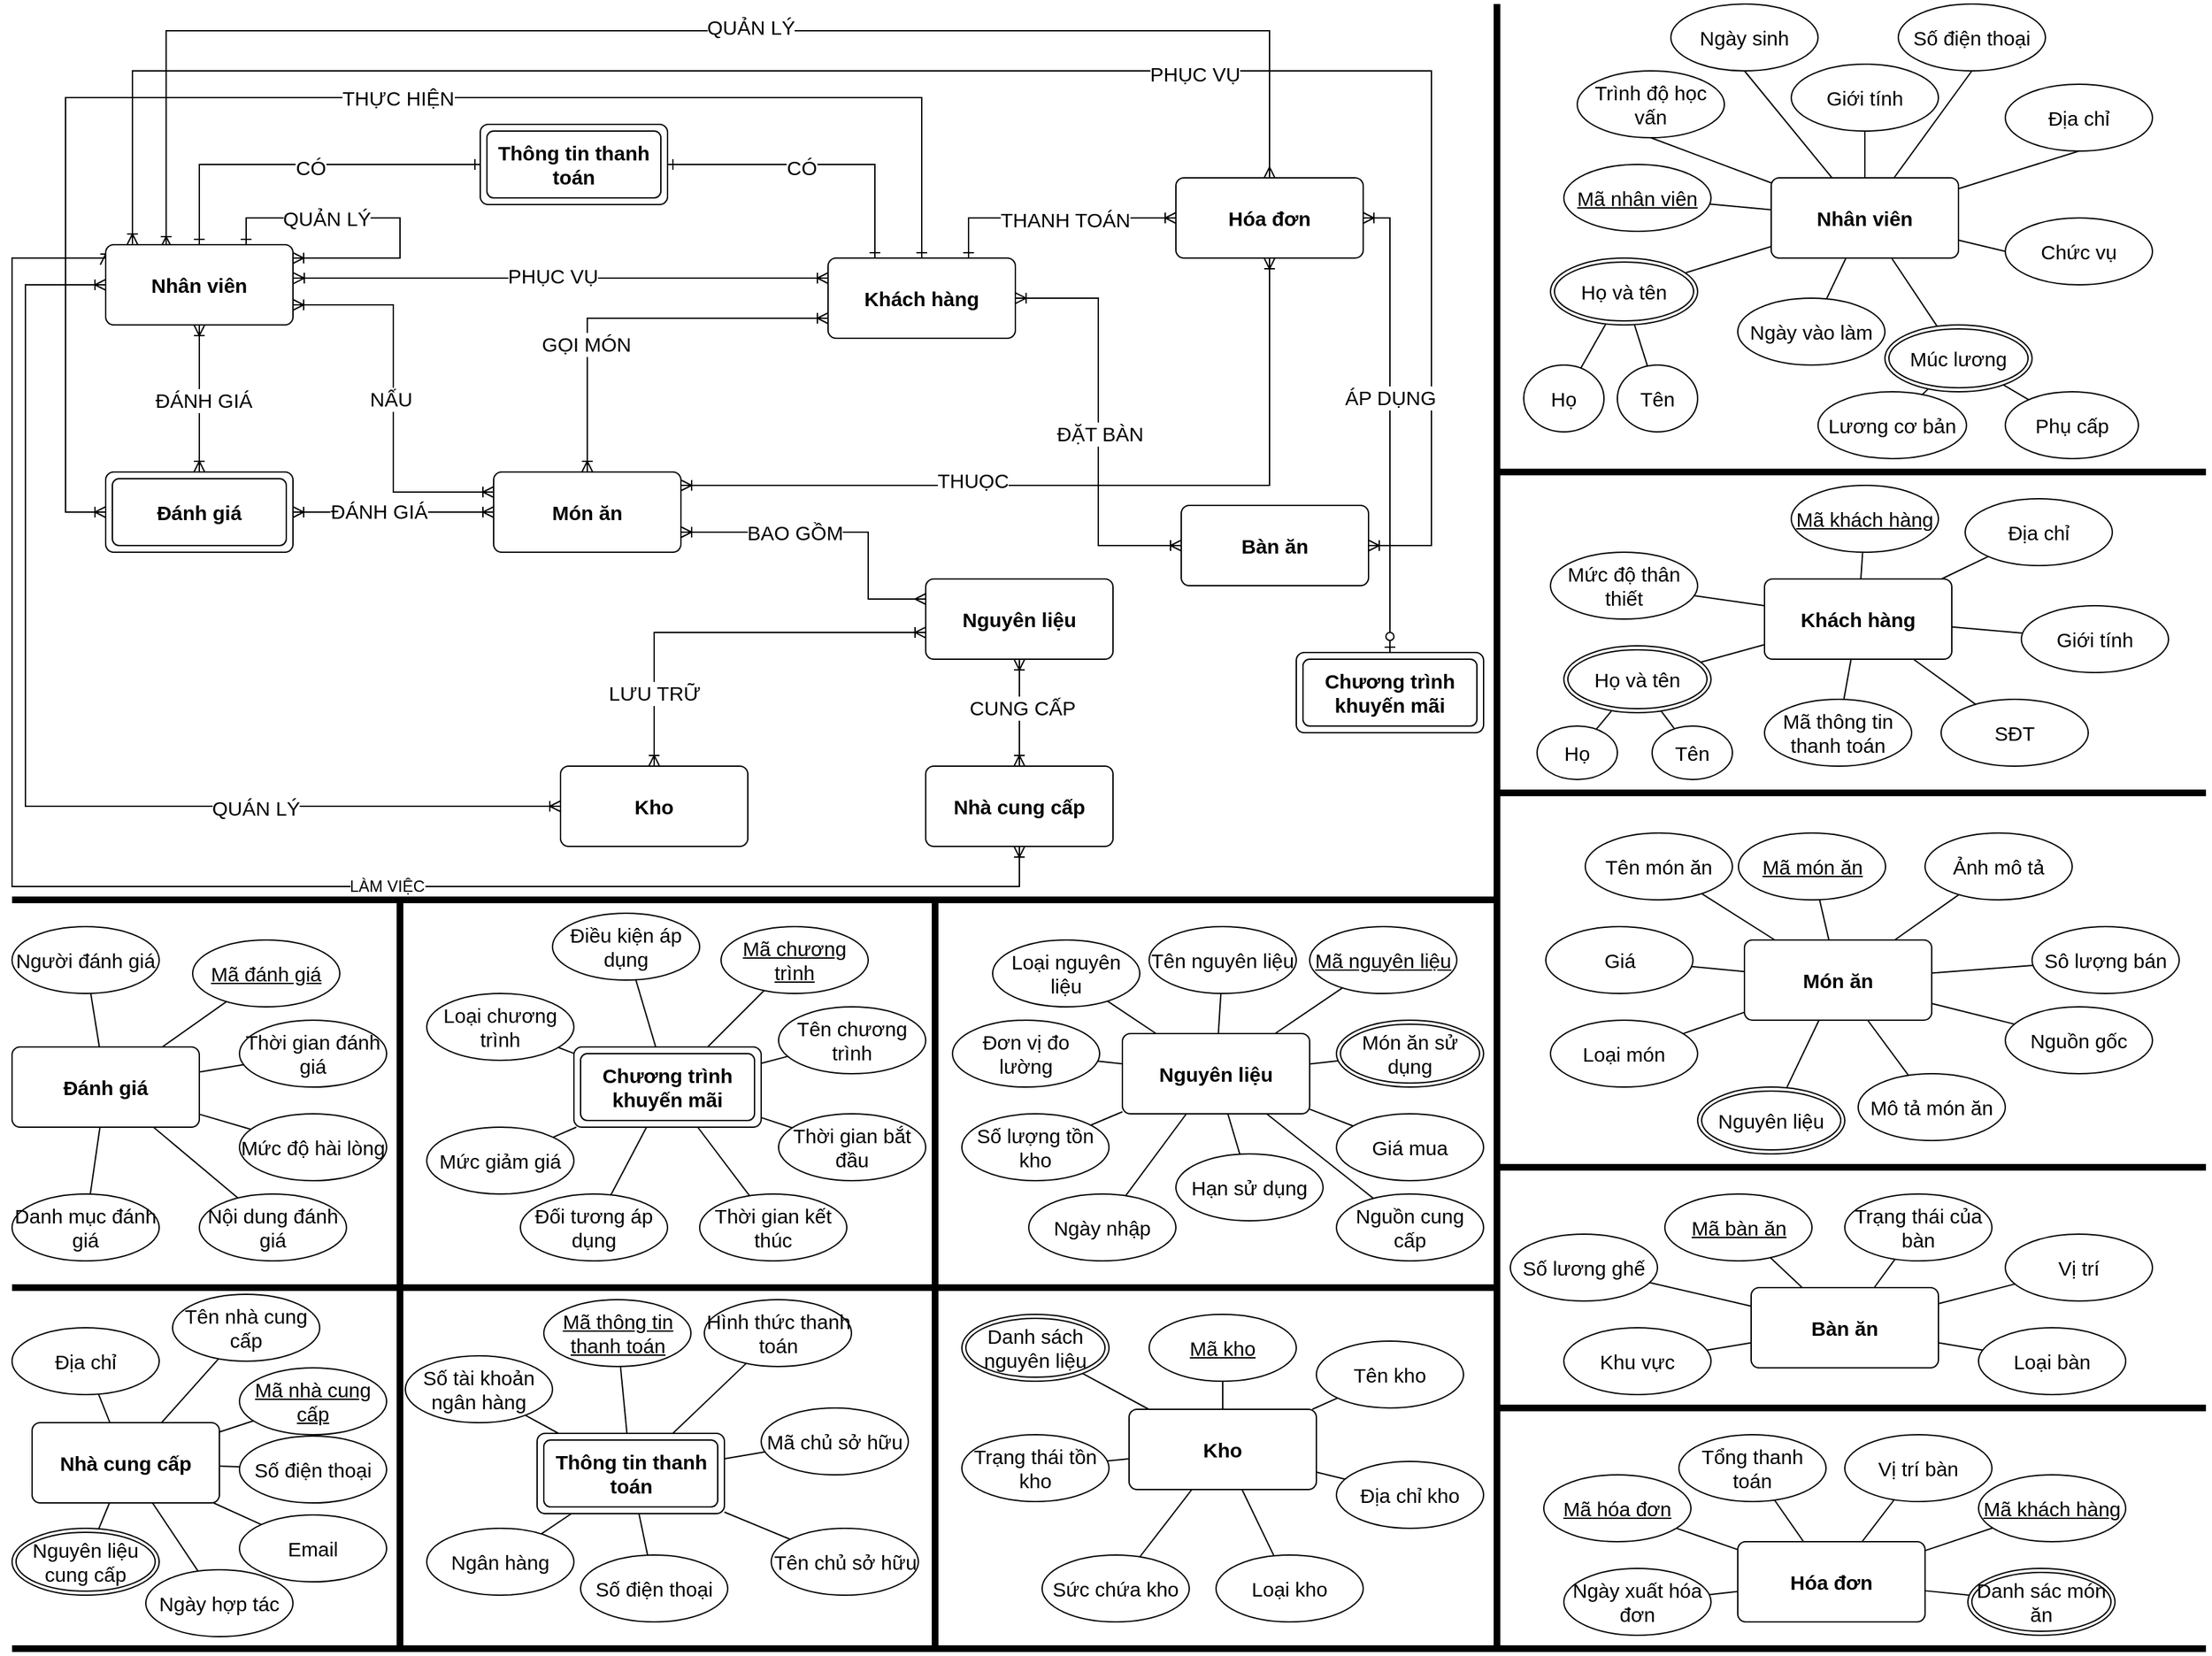 <mxfile version="23.1.2" type="google">
  <diagram name="Trang-1" id="4ELeNfhWgsWyqRHjWLtt">
    <mxGraphModel grid="1" page="1" gridSize="10" guides="1" tooltips="1" connect="1" arrows="1" fold="1" pageScale="1" pageWidth="827" pageHeight="1169" math="0" shadow="0">
      <root>
        <mxCell id="0" />
        <mxCell id="1" parent="0" />
        <mxCell id="RNrQX4KEW6rcFSMOayev-10" style="edgeStyle=orthogonalEdgeStyle;rounded=0;orthogonalLoop=1;jettySize=auto;html=1;entryX=0;entryY=0.5;entryDx=0;entryDy=0;exitX=0.5;exitY=0;exitDx=0;exitDy=0;fontSize=15;endArrow=ERone;endFill=0;startArrow=ERone;startFill=0;" edge="1" parent="1" source="yIXdfVgQopt7T1gTGQF_-1" target="RNrQX4KEW6rcFSMOayev-8">
          <mxGeometry relative="1" as="geometry" />
        </mxCell>
        <mxCell id="RNrQX4KEW6rcFSMOayev-11" value="CÓ" style="edgeLabel;html=1;align=center;verticalAlign=middle;resizable=0;points=[];fontSize=15;" connectable="0" vertex="1" parent="RNrQX4KEW6rcFSMOayev-10">
          <mxGeometry x="0.06" y="-2" relative="1" as="geometry">
            <mxPoint as="offset" />
          </mxGeometry>
        </mxCell>
        <mxCell id="RNrQX4KEW6rcFSMOayev-43" style="edgeStyle=orthogonalEdgeStyle;rounded=0;orthogonalLoop=1;jettySize=auto;html=1;exitX=0.75;exitY=0;exitDx=0;exitDy=0;fontSize=15;startArrow=ERone;startFill=0;endArrow=ERoneToMany;endFill=0;" edge="1" parent="1" source="yIXdfVgQopt7T1gTGQF_-1" target="yIXdfVgQopt7T1gTGQF_-1">
          <mxGeometry relative="1" as="geometry">
            <mxPoint x="230" y="180" as="targetPoint" />
            <Array as="points">
              <mxPoint x="185" y="170" />
              <mxPoint x="300" y="170" />
              <mxPoint x="300" y="200" />
            </Array>
          </mxGeometry>
        </mxCell>
        <mxCell id="RNrQX4KEW6rcFSMOayev-44" value="QUẢN LÝ" style="edgeLabel;html=1;align=center;verticalAlign=middle;resizable=0;points=[];fontSize=15;" connectable="0" vertex="1" parent="RNrQX4KEW6rcFSMOayev-43">
          <mxGeometry x="-0.432" y="-2" relative="1" as="geometry">
            <mxPoint x="10" y="-2" as="offset" />
          </mxGeometry>
        </mxCell>
        <mxCell id="RNrQX4KEW6rcFSMOayev-45" style="edgeStyle=orthogonalEdgeStyle;rounded=0;orthogonalLoop=1;jettySize=auto;html=1;exitX=1;exitY=0.75;exitDx=0;exitDy=0;entryX=0;entryY=0.25;entryDx=0;entryDy=0;fontSize=15;startArrow=ERoneToMany;startFill=0;endArrow=ERoneToMany;endFill=0;" edge="1" parent="1" source="yIXdfVgQopt7T1gTGQF_-1" target="yIXdfVgQopt7T1gTGQF_-4">
          <mxGeometry relative="1" as="geometry" />
        </mxCell>
        <mxCell id="RNrQX4KEW6rcFSMOayev-46" value="&lt;font style=&quot;font-size: 15px;&quot;&gt;NẤU&lt;/font&gt;" style="edgeLabel;html=1;align=center;verticalAlign=middle;resizable=0;points=[];fontSize=15;" connectable="0" vertex="1" parent="RNrQX4KEW6rcFSMOayev-45">
          <mxGeometry x="-0.001" y="-2" relative="1" as="geometry">
            <mxPoint as="offset" />
          </mxGeometry>
        </mxCell>
        <mxCell id="RNrQX4KEW6rcFSMOayev-47" style="edgeStyle=orthogonalEdgeStyle;rounded=0;orthogonalLoop=1;jettySize=auto;html=1;entryX=1;entryY=0.5;entryDx=0;entryDy=0;fontSize=15;endArrow=ERoneToMany;endFill=0;startArrow=ERoneToMany;startFill=0;" edge="1" parent="1" target="RNrQX4KEW6rcFSMOayev-1">
          <mxGeometry relative="1" as="geometry">
            <mxPoint x="1070.87" y="320" as="targetPoint" />
            <Array as="points">
              <mxPoint x="100" y="190" />
              <mxPoint x="100" y="60" />
              <mxPoint x="1071" y="60" />
              <mxPoint x="1071" y="320" />
            </Array>
            <mxPoint x="100" y="190" as="sourcePoint" />
          </mxGeometry>
        </mxCell>
        <mxCell id="RNrQX4KEW6rcFSMOayev-48" value="&lt;font style=&quot;font-size: 15px;&quot;&gt;PHỤC VỤ&lt;/font&gt;" style="edgeLabel;html=1;align=center;verticalAlign=middle;resizable=0;points=[];fontSize=15;" connectable="0" vertex="1" parent="RNrQX4KEW6rcFSMOayev-47">
          <mxGeometry x="0.229" y="-2" relative="1" as="geometry">
            <mxPoint as="offset" />
          </mxGeometry>
        </mxCell>
        <mxCell id="tQty-yD7MHct1ZMePWeT-1" style="edgeStyle=orthogonalEdgeStyle;rounded=0;orthogonalLoop=1;jettySize=auto;html=1;entryX=0;entryY=0.5;entryDx=0;entryDy=0;startArrow=ERoneToMany;startFill=0;endArrow=ERoneToMany;endFill=0;" edge="1" parent="1" source="yIXdfVgQopt7T1gTGQF_-1" target="RNrQX4KEW6rcFSMOayev-5">
          <mxGeometry relative="1" as="geometry">
            <Array as="points">
              <mxPoint x="20" y="220" />
              <mxPoint x="20" y="610" />
            </Array>
          </mxGeometry>
        </mxCell>
        <mxCell id="tQty-yD7MHct1ZMePWeT-10" value="QUÁN LÝ" style="edgeLabel;html=1;align=center;verticalAlign=middle;resizable=0;points=[];fontSize=15;" connectable="0" vertex="1" parent="tQty-yD7MHct1ZMePWeT-1">
          <mxGeometry x="0.463" y="-1" relative="1" as="geometry">
            <mxPoint as="offset" />
          </mxGeometry>
        </mxCell>
        <mxCell id="tQty-yD7MHct1ZMePWeT-2" style="edgeStyle=orthogonalEdgeStyle;rounded=0;orthogonalLoop=1;jettySize=auto;html=1;entryX=0.5;entryY=1;entryDx=0;entryDy=0;exitX=0;exitY=0.25;exitDx=0;exitDy=0;startArrow=ERoneToMany;startFill=0;endArrow=ERoneToMany;endFill=0;" edge="1" parent="1" source="yIXdfVgQopt7T1gTGQF_-1" target="RNrQX4KEW6rcFSMOayev-4">
          <mxGeometry relative="1" as="geometry">
            <Array as="points">
              <mxPoint x="80" y="200" />
              <mxPoint x="10" y="200" />
              <mxPoint x="10" y="670" />
              <mxPoint x="763" y="670" />
            </Array>
          </mxGeometry>
        </mxCell>
        <mxCell id="tQty-yD7MHct1ZMePWeT-11" value="LÀM VIỆC" style="edgeLabel;html=1;align=center;verticalAlign=middle;resizable=0;points=[];fontSize=12;" connectable="0" vertex="1" parent="tQty-yD7MHct1ZMePWeT-2">
          <mxGeometry x="0.242" relative="1" as="geometry">
            <mxPoint as="offset" />
          </mxGeometry>
        </mxCell>
        <mxCell id="tQty-yD7MHct1ZMePWeT-5" style="edgeStyle=orthogonalEdgeStyle;rounded=0;orthogonalLoop=1;jettySize=auto;html=1;entryX=0;entryY=0.25;entryDx=0;entryDy=0;exitX=1.003;exitY=0.417;exitDx=0;exitDy=0;exitPerimeter=0;startArrow=ERoneToMany;startFill=0;endArrow=ERoneToMany;endFill=0;" edge="1" parent="1" source="yIXdfVgQopt7T1gTGQF_-1" target="yIXdfVgQopt7T1gTGQF_-3">
          <mxGeometry relative="1" as="geometry" />
        </mxCell>
        <mxCell id="tQty-yD7MHct1ZMePWeT-6" value="PHỤC VỤ" style="edgeLabel;html=1;align=center;verticalAlign=middle;resizable=0;points=[];fontSize=15;" connectable="0" vertex="1" parent="tQty-yD7MHct1ZMePWeT-5">
          <mxGeometry x="-0.034" y="2" relative="1" as="geometry">
            <mxPoint as="offset" />
          </mxGeometry>
        </mxCell>
        <mxCell id="tQty-yD7MHct1ZMePWeT-7" style="edgeStyle=orthogonalEdgeStyle;rounded=0;orthogonalLoop=1;jettySize=auto;html=1;exitX=0.323;exitY=0.033;exitDx=0;exitDy=0;exitPerimeter=0;entryX=0.5;entryY=0;entryDx=0;entryDy=0;startArrow=ERoneToMany;startFill=0;endArrow=ERmany;endFill=0;" edge="1" parent="1" source="yIXdfVgQopt7T1gTGQF_-1" target="RNrQX4KEW6rcFSMOayev-2">
          <mxGeometry relative="1" as="geometry">
            <mxPoint x="730" y="40" as="targetPoint" />
            <Array as="points">
              <mxPoint x="125" y="30" />
              <mxPoint x="950" y="30" />
            </Array>
          </mxGeometry>
        </mxCell>
        <mxCell id="tQty-yD7MHct1ZMePWeT-9" value="QUẢN LÝ" style="edgeLabel;html=1;align=center;verticalAlign=middle;resizable=0;points=[];fontSize=15;" connectable="0" vertex="1" parent="tQty-yD7MHct1ZMePWeT-7">
          <mxGeometry x="0.091" y="3" relative="1" as="geometry">
            <mxPoint as="offset" />
          </mxGeometry>
        </mxCell>
        <mxCell id="yIXdfVgQopt7T1gTGQF_-1" value="Nhân viên" style="rounded=1;arcSize=10;whiteSpace=wrap;html=1;align=center;fontSize=15;fontStyle=1" vertex="1" parent="1">
          <mxGeometry x="80" y="190" width="140" height="60" as="geometry" />
        </mxCell>
        <mxCell id="RNrQX4KEW6rcFSMOayev-12" style="edgeStyle=orthogonalEdgeStyle;rounded=0;orthogonalLoop=1;jettySize=auto;html=1;exitX=0.25;exitY=0;exitDx=0;exitDy=0;entryX=1;entryY=0.5;entryDx=0;entryDy=0;fontSize=15;startArrow=ERone;startFill=0;endArrow=ERone;endFill=0;" edge="1" parent="1" source="yIXdfVgQopt7T1gTGQF_-3" target="RNrQX4KEW6rcFSMOayev-8">
          <mxGeometry relative="1" as="geometry" />
        </mxCell>
        <mxCell id="RNrQX4KEW6rcFSMOayev-13" value="CÓ" style="edgeLabel;html=1;align=center;verticalAlign=middle;resizable=0;points=[];fontSize=15;" connectable="0" vertex="1" parent="RNrQX4KEW6rcFSMOayev-12">
          <mxGeometry x="0.114" y="2" relative="1" as="geometry">
            <mxPoint as="offset" />
          </mxGeometry>
        </mxCell>
        <mxCell id="RNrQX4KEW6rcFSMOayev-19" style="edgeStyle=orthogonalEdgeStyle;rounded=0;orthogonalLoop=1;jettySize=auto;html=1;entryX=0.5;entryY=0;entryDx=0;entryDy=0;fontSize=15;startArrow=ERoneToMany;startFill=0;endArrow=ERoneToMany;endFill=0;exitX=0;exitY=0.75;exitDx=0;exitDy=0;" edge="1" parent="1" source="yIXdfVgQopt7T1gTGQF_-3" target="yIXdfVgQopt7T1gTGQF_-4">
          <mxGeometry relative="1" as="geometry" />
        </mxCell>
        <mxCell id="RNrQX4KEW6rcFSMOayev-20" value="GỌI MÓN" style="edgeLabel;html=1;align=center;verticalAlign=middle;resizable=0;points=[];fontSize=15;" connectable="0" vertex="1" parent="RNrQX4KEW6rcFSMOayev-19">
          <mxGeometry x="0.35" y="-1" relative="1" as="geometry">
            <mxPoint as="offset" />
          </mxGeometry>
        </mxCell>
        <mxCell id="RNrQX4KEW6rcFSMOayev-39" style="edgeStyle=orthogonalEdgeStyle;rounded=0;orthogonalLoop=1;jettySize=auto;html=1;entryX=0;entryY=0.5;entryDx=0;entryDy=0;fontSize=15;endArrow=ERoneToMany;endFill=0;startArrow=ERone;startFill=0;" edge="1" parent="1" source="yIXdfVgQopt7T1gTGQF_-3" target="RNrQX4KEW6rcFSMOayev-7">
          <mxGeometry relative="1" as="geometry">
            <Array as="points">
              <mxPoint x="690" y="80" />
              <mxPoint x="50" y="80" />
              <mxPoint x="50" y="390" />
            </Array>
          </mxGeometry>
        </mxCell>
        <mxCell id="RNrQX4KEW6rcFSMOayev-40" value="THỰC HIỆN" style="edgeLabel;html=1;align=left;verticalAlign=middle;resizable=0;points=[];fontSize=15;" connectable="0" vertex="1" parent="RNrQX4KEW6rcFSMOayev-39">
          <mxGeometry x="0.01" y="3" relative="1" as="geometry">
            <mxPoint y="-3" as="offset" />
          </mxGeometry>
        </mxCell>
        <mxCell id="yIXdfVgQopt7T1gTGQF_-3" value="Khách hàng" style="rounded=1;arcSize=10;whiteSpace=wrap;html=1;align=center;fontSize=15;fontStyle=1" vertex="1" parent="1">
          <mxGeometry x="620" y="200" width="140" height="60" as="geometry" />
        </mxCell>
        <mxCell id="RNrQX4KEW6rcFSMOayev-26" style="edgeStyle=orthogonalEdgeStyle;rounded=0;orthogonalLoop=1;jettySize=auto;html=1;entryX=0;entryY=0.25;entryDx=0;entryDy=0;fontSize=15;exitX=1;exitY=0.75;exitDx=0;exitDy=0;endArrow=ERmany;endFill=0;startArrow=ERoneToMany;startFill=0;" edge="1" parent="1" source="yIXdfVgQopt7T1gTGQF_-4" target="RNrQX4KEW6rcFSMOayev-3">
          <mxGeometry relative="1" as="geometry">
            <mxPoint x="474.997" y="360" as="sourcePoint" />
            <mxPoint x="854.96" y="335" as="targetPoint" />
            <Array as="points">
              <mxPoint x="650" y="405" />
              <mxPoint x="650" y="455" />
            </Array>
          </mxGeometry>
        </mxCell>
        <mxCell id="RNrQX4KEW6rcFSMOayev-35" value="BAO GỒM" style="edgeLabel;html=1;align=center;verticalAlign=middle;resizable=0;points=[];fontSize=15;" connectable="0" vertex="1" parent="RNrQX4KEW6rcFSMOayev-26">
          <mxGeometry x="-0.166" y="-3" relative="1" as="geometry">
            <mxPoint x="-12" y="-3" as="offset" />
          </mxGeometry>
        </mxCell>
        <mxCell id="tQty-yD7MHct1ZMePWeT-14" style="edgeStyle=orthogonalEdgeStyle;rounded=0;orthogonalLoop=1;jettySize=auto;html=1;startArrow=ERoneToMany;startFill=0;endArrow=ERoneToMany;endFill=0;" edge="1" parent="1" source="yIXdfVgQopt7T1gTGQF_-4" target="RNrQX4KEW6rcFSMOayev-2">
          <mxGeometry relative="1" as="geometry">
            <Array as="points">
              <mxPoint x="950" y="370" />
            </Array>
          </mxGeometry>
        </mxCell>
        <mxCell id="tQty-yD7MHct1ZMePWeT-15" value="THUỌC" style="edgeLabel;html=1;align=center;verticalAlign=middle;resizable=0;points=[];fontSize=15;" connectable="0" vertex="1" parent="tQty-yD7MHct1ZMePWeT-14">
          <mxGeometry x="-0.286" y="4" relative="1" as="geometry">
            <mxPoint as="offset" />
          </mxGeometry>
        </mxCell>
        <mxCell id="yIXdfVgQopt7T1gTGQF_-4" value="Món ăn" style="rounded=1;arcSize=10;whiteSpace=wrap;html=1;align=center;fontSize=15;fontStyle=1" vertex="1" parent="1">
          <mxGeometry x="370" y="360" width="140" height="60" as="geometry" />
        </mxCell>
        <mxCell id="RNrQX4KEW6rcFSMOayev-30" style="edgeStyle=orthogonalEdgeStyle;rounded=0;orthogonalLoop=1;jettySize=auto;html=1;entryX=1;entryY=0.5;entryDx=0;entryDy=0;fontSize=15;startArrow=ERoneToMany;startFill=0;endArrow=ERoneToMany;endFill=0;" edge="1" parent="1" source="RNrQX4KEW6rcFSMOayev-1" target="yIXdfVgQopt7T1gTGQF_-3">
          <mxGeometry relative="1" as="geometry" />
        </mxCell>
        <mxCell id="RNrQX4KEW6rcFSMOayev-32" value="ĐẶT BÀN" style="edgeLabel;html=1;align=center;verticalAlign=middle;resizable=0;points=[];fontSize=15;" connectable="0" vertex="1" parent="RNrQX4KEW6rcFSMOayev-30">
          <mxGeometry x="-0.054" y="-1" relative="1" as="geometry">
            <mxPoint as="offset" />
          </mxGeometry>
        </mxCell>
        <mxCell id="RNrQX4KEW6rcFSMOayev-1" value="Bàn ăn" style="rounded=1;arcSize=10;whiteSpace=wrap;html=1;align=center;fontSize=15;fontStyle=1" vertex="1" parent="1">
          <mxGeometry x="884" y="385" width="140" height="60" as="geometry" />
        </mxCell>
        <mxCell id="RNrQX4KEW6rcFSMOayev-28" style="edgeStyle=orthogonalEdgeStyle;rounded=0;orthogonalLoop=1;jettySize=auto;html=1;entryX=0.75;entryY=0;entryDx=0;entryDy=0;fontSize=15;startArrow=ERoneToMany;startFill=0;endArrow=ERone;endFill=0;" edge="1" parent="1" source="RNrQX4KEW6rcFSMOayev-2" target="yIXdfVgQopt7T1gTGQF_-3">
          <mxGeometry relative="1" as="geometry" />
        </mxCell>
        <mxCell id="RNrQX4KEW6rcFSMOayev-29" value="THANH TOÁN" style="edgeLabel;html=1;align=center;verticalAlign=middle;resizable=0;points=[];fontSize=15;" connectable="0" vertex="1" parent="RNrQX4KEW6rcFSMOayev-28">
          <mxGeometry x="-0.097" y="1" relative="1" as="geometry">
            <mxPoint as="offset" />
          </mxGeometry>
        </mxCell>
        <mxCell id="RNrQX4KEW6rcFSMOayev-2" value="Hóa đơn" style="rounded=1;arcSize=10;whiteSpace=wrap;html=1;align=center;fontSize=15;fontStyle=1" vertex="1" parent="1">
          <mxGeometry x="880" y="140" width="140" height="60" as="geometry" />
        </mxCell>
        <mxCell id="RNrQX4KEW6rcFSMOayev-3" value="Nguyên liệu" style="rounded=1;arcSize=10;whiteSpace=wrap;html=1;align=center;fontSize=15;fontStyle=1" vertex="1" parent="1">
          <mxGeometry x="693" y="440" width="140" height="60" as="geometry" />
        </mxCell>
        <mxCell id="RNrQX4KEW6rcFSMOayev-14" style="edgeStyle=orthogonalEdgeStyle;rounded=0;orthogonalLoop=1;jettySize=auto;html=1;entryX=0.5;entryY=1;entryDx=0;entryDy=0;fontSize=15;startArrow=ERoneToMany;startFill=0;endArrow=ERoneToMany;endFill=0;" edge="1" parent="1" source="RNrQX4KEW6rcFSMOayev-4" target="RNrQX4KEW6rcFSMOayev-3">
          <mxGeometry relative="1" as="geometry" />
        </mxCell>
        <mxCell id="RNrQX4KEW6rcFSMOayev-15" value="CUNG CẤP" style="edgeLabel;html=1;align=center;verticalAlign=middle;resizable=0;points=[];fontSize=15;" connectable="0" vertex="1" parent="RNrQX4KEW6rcFSMOayev-14">
          <mxGeometry x="0.1" y="-2" relative="1" as="geometry">
            <mxPoint as="offset" />
          </mxGeometry>
        </mxCell>
        <mxCell id="RNrQX4KEW6rcFSMOayev-4" value="Nhà cung cấp" style="rounded=1;arcSize=10;whiteSpace=wrap;html=1;align=center;fontSize=15;fontStyle=1" vertex="1" parent="1">
          <mxGeometry x="693" y="580" width="140" height="60" as="geometry" />
        </mxCell>
        <mxCell id="RNrQX4KEW6rcFSMOayev-16" style="edgeStyle=orthogonalEdgeStyle;rounded=0;orthogonalLoop=1;jettySize=auto;html=1;entryX=0;entryY=0.667;entryDx=0;entryDy=0;exitX=0.5;exitY=0;exitDx=0;exitDy=0;entryPerimeter=0;fontSize=15;startArrow=ERoneToMany;startFill=0;endArrow=ERoneToMany;endFill=0;" edge="1" parent="1" source="RNrQX4KEW6rcFSMOayev-5" target="RNrQX4KEW6rcFSMOayev-3">
          <mxGeometry relative="1" as="geometry" />
        </mxCell>
        <mxCell id="RNrQX4KEW6rcFSMOayev-17" value="LƯU TRỮ" style="edgeLabel;html=1;align=center;verticalAlign=middle;resizable=0;points=[];fontSize=15;" connectable="0" vertex="1" parent="RNrQX4KEW6rcFSMOayev-16">
          <mxGeometry x="-0.153" y="2" relative="1" as="geometry">
            <mxPoint x="-29" y="47" as="offset" />
          </mxGeometry>
        </mxCell>
        <mxCell id="RNrQX4KEW6rcFSMOayev-5" value="Kho" style="rounded=1;arcSize=10;whiteSpace=wrap;html=1;align=center;fontSize=15;fontStyle=1" vertex="1" parent="1">
          <mxGeometry x="420" y="580" width="140" height="60" as="geometry" />
        </mxCell>
        <mxCell id="RNrQX4KEW6rcFSMOayev-33" style="edgeStyle=orthogonalEdgeStyle;rounded=0;orthogonalLoop=1;jettySize=auto;html=1;entryX=1;entryY=0.5;entryDx=0;entryDy=0;fontSize=15;startArrow=ERzeroToOne;startFill=0;endArrow=ERoneToMany;endFill=0;" edge="1" parent="1" source="RNrQX4KEW6rcFSMOayev-6" target="RNrQX4KEW6rcFSMOayev-2">
          <mxGeometry relative="1" as="geometry">
            <Array as="points">
              <mxPoint x="1040" y="170" />
            </Array>
            <mxPoint x="1241" y="260" as="targetPoint" />
          </mxGeometry>
        </mxCell>
        <mxCell id="RNrQX4KEW6rcFSMOayev-34" value="ÁP DỤNG" style="edgeLabel;html=1;align=center;verticalAlign=middle;resizable=0;points=[];fontSize=15;" connectable="0" vertex="1" parent="RNrQX4KEW6rcFSMOayev-33">
          <mxGeometry x="-0.151" y="2" relative="1" as="geometry">
            <mxPoint x="2" y="-45" as="offset" />
          </mxGeometry>
        </mxCell>
        <mxCell id="RNrQX4KEW6rcFSMOayev-6" value="Chương trình khuyến mãi" style="rounded=1;arcSize=10;whiteSpace=wrap;html=1;align=center;fontSize=15;fontStyle=1;shape=ext;margin=3;double=1;" vertex="1" parent="1">
          <mxGeometry x="970" y="495" width="140" height="60" as="geometry" />
        </mxCell>
        <mxCell id="RNrQX4KEW6rcFSMOayev-21" style="edgeStyle=orthogonalEdgeStyle;rounded=0;orthogonalLoop=1;jettySize=auto;html=1;entryX=0;entryY=0.5;entryDx=0;entryDy=0;fontSize=15;startArrow=ERoneToMany;startFill=0;endArrow=ERoneToMany;endFill=0;" edge="1" parent="1" source="RNrQX4KEW6rcFSMOayev-7" target="yIXdfVgQopt7T1gTGQF_-4">
          <mxGeometry relative="1" as="geometry" />
        </mxCell>
        <mxCell id="RNrQX4KEW6rcFSMOayev-23" value="ĐÁNH GIÁ" style="edgeLabel;html=1;align=center;verticalAlign=middle;resizable=0;points=[];fontSize=15;" connectable="0" vertex="1" parent="RNrQX4KEW6rcFSMOayev-21">
          <mxGeometry x="-0.147" y="1" relative="1" as="geometry">
            <mxPoint as="offset" />
          </mxGeometry>
        </mxCell>
        <mxCell id="RNrQX4KEW6rcFSMOayev-24" style="edgeStyle=orthogonalEdgeStyle;rounded=0;orthogonalLoop=1;jettySize=auto;html=1;fontSize=15;endArrow=ERoneToMany;endFill=0;startArrow=ERoneToMany;startFill=0;" edge="1" parent="1" source="RNrQX4KEW6rcFSMOayev-7" target="yIXdfVgQopt7T1gTGQF_-1">
          <mxGeometry relative="1" as="geometry" />
        </mxCell>
        <mxCell id="RNrQX4KEW6rcFSMOayev-25" value="ĐÁNH GIÁ" style="edgeLabel;html=1;align=center;verticalAlign=middle;resizable=0;points=[];fontSize=15;" connectable="0" vertex="1" parent="RNrQX4KEW6rcFSMOayev-24">
          <mxGeometry x="-0.015" y="-3" relative="1" as="geometry">
            <mxPoint as="offset" />
          </mxGeometry>
        </mxCell>
        <mxCell id="RNrQX4KEW6rcFSMOayev-7" value="Đánh giá" style="rounded=1;arcSize=10;whiteSpace=wrap;html=1;align=center;fontSize=15;fontStyle=1;shape=ext;margin=3;double=1;" vertex="1" parent="1">
          <mxGeometry x="80" y="360" width="140" height="60" as="geometry" />
        </mxCell>
        <mxCell id="RNrQX4KEW6rcFSMOayev-8" value="Thông tin thanh toán" style="rounded=1;arcSize=10;whiteSpace=wrap;html=1;align=center;fontSize=15;fontStyle=1;shape=ext;margin=3;double=1;" vertex="1" parent="1">
          <mxGeometry x="360" y="100" width="140" height="60" as="geometry" />
        </mxCell>
        <mxCell id="RNrQX4KEW6rcFSMOayev-52" value="" style="endArrow=none;html=1;rounded=0;strokeWidth=5;fontSize=15;" edge="1" parent="1">
          <mxGeometry width="50" height="50" relative="1" as="geometry">
            <mxPoint x="10" y="680" as="sourcePoint" />
            <mxPoint x="1120" y="680" as="targetPoint" />
          </mxGeometry>
        </mxCell>
        <mxCell id="RNrQX4KEW6rcFSMOayev-53" value="" style="endArrow=none;html=1;rounded=0;strokeWidth=5;fontSize=15;" edge="1" parent="1">
          <mxGeometry width="50" height="50" relative="1" as="geometry">
            <mxPoint x="1120" y="680" as="sourcePoint" />
            <mxPoint x="1120" y="10" as="targetPoint" />
          </mxGeometry>
        </mxCell>
        <mxCell id="RNrQX4KEW6rcFSMOayev-54" value="Nhân viên" style="rounded=1;arcSize=10;whiteSpace=wrap;html=1;align=center;fontSize=15;fontStyle=1" vertex="1" parent="1">
          <mxGeometry x="1325" y="140" width="140" height="60" as="geometry" />
        </mxCell>
        <mxCell id="RNrQX4KEW6rcFSMOayev-56" style="rounded=0;orthogonalLoop=1;jettySize=auto;html=1;endArrow=none;endFill=0;fontSize=15;" edge="1" parent="1" source="RNrQX4KEW6rcFSMOayev-55" target="RNrQX4KEW6rcFSMOayev-54">
          <mxGeometry relative="1" as="geometry" />
        </mxCell>
        <mxCell id="RNrQX4KEW6rcFSMOayev-55" value="&lt;u style=&quot;font-size: 15px;&quot;&gt;Mã nhân viên&lt;/u&gt;" style="ellipse;whiteSpace=wrap;html=1;fontSize=15;" vertex="1" parent="1">
          <mxGeometry x="1170" y="130" width="110" height="50" as="geometry" />
        </mxCell>
        <mxCell id="RNrQX4KEW6rcFSMOayev-58" style="rounded=0;orthogonalLoop=1;jettySize=auto;html=1;endArrow=none;endFill=0;exitX=0.5;exitY=1;exitDx=0;exitDy=0;fontSize=15;" edge="1" parent="1" source="RNrQX4KEW6rcFSMOayev-59" target="RNrQX4KEW6rcFSMOayev-54">
          <mxGeometry relative="1" as="geometry">
            <mxPoint x="1285.047" y="73.503" as="sourcePoint" />
            <mxPoint x="1350" y="69" as="targetPoint" />
          </mxGeometry>
        </mxCell>
        <mxCell id="RNrQX4KEW6rcFSMOayev-59" value="Trình độ học vấn" style="ellipse;whiteSpace=wrap;html=1;fontSize=15;" vertex="1" parent="1">
          <mxGeometry x="1180" y="60" width="110" height="50" as="geometry" />
        </mxCell>
        <mxCell id="RNrQX4KEW6rcFSMOayev-60" value="Ngày sinh" style="ellipse;whiteSpace=wrap;html=1;fontSize=15;" vertex="1" parent="1">
          <mxGeometry x="1250" y="10" width="110" height="50" as="geometry" />
        </mxCell>
        <mxCell id="RNrQX4KEW6rcFSMOayev-61" style="rounded=0;orthogonalLoop=1;jettySize=auto;html=1;endArrow=none;endFill=0;exitX=0.5;exitY=1;exitDx=0;exitDy=0;fontSize=15;" edge="1" parent="1" source="RNrQX4KEW6rcFSMOayev-60" target="RNrQX4KEW6rcFSMOayev-54">
          <mxGeometry relative="1" as="geometry">
            <mxPoint x="1355.047" y="23.503" as="sourcePoint" />
            <mxPoint x="1402" y="110" as="targetPoint" />
          </mxGeometry>
        </mxCell>
        <mxCell id="RNrQX4KEW6rcFSMOayev-62" value="Giới tính" style="ellipse;whiteSpace=wrap;html=1;fontSize=15;" vertex="1" parent="1">
          <mxGeometry x="1340" y="55" width="110" height="50" as="geometry" />
        </mxCell>
        <mxCell id="RNrQX4KEW6rcFSMOayev-63" style="rounded=0;orthogonalLoop=1;jettySize=auto;html=1;endArrow=none;endFill=0;exitX=0.5;exitY=1;exitDx=0;exitDy=0;fontSize=15;" edge="1" parent="1" source="RNrQX4KEW6rcFSMOayev-62" target="RNrQX4KEW6rcFSMOayev-54">
          <mxGeometry relative="1" as="geometry">
            <mxPoint x="1445.047" y="68.503" as="sourcePoint" />
            <mxPoint x="1460" y="205" as="targetPoint" />
          </mxGeometry>
        </mxCell>
        <mxCell id="RNrQX4KEW6rcFSMOayev-64" value="Số điện thoại" style="ellipse;whiteSpace=wrap;html=1;fontSize=15;" vertex="1" parent="1">
          <mxGeometry x="1420" y="10" width="110" height="50" as="geometry" />
        </mxCell>
        <mxCell id="RNrQX4KEW6rcFSMOayev-65" style="rounded=0;orthogonalLoop=1;jettySize=auto;html=1;endArrow=none;endFill=0;exitX=0.5;exitY=1;exitDx=0;exitDy=0;fontSize=15;" edge="1" parent="1" source="RNrQX4KEW6rcFSMOayev-64" target="RNrQX4KEW6rcFSMOayev-54">
          <mxGeometry relative="1" as="geometry">
            <mxPoint x="1525.047" y="23.503" as="sourcePoint" />
            <mxPoint x="1472" y="115" as="targetPoint" />
          </mxGeometry>
        </mxCell>
        <mxCell id="RNrQX4KEW6rcFSMOayev-66" value="Địa chỉ" style="ellipse;whiteSpace=wrap;html=1;fontSize=15;" vertex="1" parent="1">
          <mxGeometry x="1500" y="70" width="110" height="50" as="geometry" />
        </mxCell>
        <mxCell id="RNrQX4KEW6rcFSMOayev-67" style="rounded=0;orthogonalLoop=1;jettySize=auto;html=1;endArrow=none;endFill=0;exitX=0.5;exitY=1;exitDx=0;exitDy=0;fontSize=15;" edge="1" parent="1" source="RNrQX4KEW6rcFSMOayev-66" target="RNrQX4KEW6rcFSMOayev-54">
          <mxGeometry relative="1" as="geometry">
            <mxPoint x="1605.047" y="83.503" as="sourcePoint" />
            <mxPoint x="1490" y="220" as="targetPoint" />
          </mxGeometry>
        </mxCell>
        <mxCell id="RNrQX4KEW6rcFSMOayev-70" value="Chức vụ" style="ellipse;whiteSpace=wrap;html=1;fontSize=15;" vertex="1" parent="1">
          <mxGeometry x="1500" y="170" width="110" height="50" as="geometry" />
        </mxCell>
        <mxCell id="RNrQX4KEW6rcFSMOayev-71" style="rounded=0;orthogonalLoop=1;jettySize=auto;html=1;endArrow=none;endFill=0;exitX=0;exitY=0.5;exitDx=0;exitDy=0;fontSize=15;" edge="1" parent="1" source="RNrQX4KEW6rcFSMOayev-70" target="RNrQX4KEW6rcFSMOayev-54">
          <mxGeometry relative="1" as="geometry">
            <mxPoint x="1625.047" y="223.503" as="sourcePoint" />
            <mxPoint x="1450" y="245" as="targetPoint" />
          </mxGeometry>
        </mxCell>
        <mxCell id="RNrQX4KEW6rcFSMOayev-72" value="Họ và tên" style="whiteSpace=wrap;html=1;shape=doubleEllipse;perimeter=ellipsePerimeter;margin=3;fontSize=15;" vertex="1" parent="1">
          <mxGeometry x="1160" y="200" width="110" height="50" as="geometry" />
        </mxCell>
        <mxCell id="RNrQX4KEW6rcFSMOayev-73" style="rounded=0;orthogonalLoop=1;jettySize=auto;html=1;endArrow=none;endFill=0;fontSize=15;" edge="1" parent="1" source="RNrQX4KEW6rcFSMOayev-72" target="RNrQX4KEW6rcFSMOayev-54">
          <mxGeometry relative="1" as="geometry">
            <mxPoint x="1310" y="245" as="targetPoint" />
          </mxGeometry>
        </mxCell>
        <mxCell id="RNrQX4KEW6rcFSMOayev-74" value="Múc lương" style="whiteSpace=wrap;html=1;shape=doubleEllipse;perimeter=ellipsePerimeter;margin=3;fontSize=15;" vertex="1" parent="1">
          <mxGeometry x="1410" y="250" width="110" height="50" as="geometry" />
        </mxCell>
        <mxCell id="RNrQX4KEW6rcFSMOayev-75" style="rounded=0;orthogonalLoop=1;jettySize=auto;html=1;endArrow=none;endFill=0;fontSize=15;" edge="1" parent="1" source="RNrQX4KEW6rcFSMOayev-74" target="RNrQX4KEW6rcFSMOayev-54">
          <mxGeometry relative="1" as="geometry">
            <mxPoint x="1430" y="264" as="targetPoint" />
          </mxGeometry>
        </mxCell>
        <mxCell id="RNrQX4KEW6rcFSMOayev-76" value="Ngày vào làm" style="ellipse;whiteSpace=wrap;html=1;fontSize=15;" vertex="1" parent="1">
          <mxGeometry x="1300" y="230" width="110" height="50" as="geometry" />
        </mxCell>
        <mxCell id="RNrQX4KEW6rcFSMOayev-77" style="rounded=0;orthogonalLoop=1;jettySize=auto;html=1;endArrow=none;endFill=0;fontSize=15;" edge="1" parent="1" source="RNrQX4KEW6rcFSMOayev-76" target="RNrQX4KEW6rcFSMOayev-54">
          <mxGeometry relative="1" as="geometry">
            <mxPoint x="1421.429" y="210" as="targetPoint" />
          </mxGeometry>
        </mxCell>
        <mxCell id="RNrQX4KEW6rcFSMOayev-78" value="Họ" style="ellipse;whiteSpace=wrap;html=1;fontSize=15;" vertex="1" parent="1">
          <mxGeometry x="1140" y="280" width="60" height="50" as="geometry" />
        </mxCell>
        <mxCell id="RNrQX4KEW6rcFSMOayev-79" style="rounded=0;orthogonalLoop=1;jettySize=auto;html=1;endArrow=none;endFill=0;fontSize=15;" edge="1" parent="1" source="RNrQX4KEW6rcFSMOayev-78" target="RNrQX4KEW6rcFSMOayev-72">
          <mxGeometry relative="1" as="geometry">
            <mxPoint x="1260" y="325" as="targetPoint" />
          </mxGeometry>
        </mxCell>
        <mxCell id="RNrQX4KEW6rcFSMOayev-82" style="rounded=0;orthogonalLoop=1;jettySize=auto;html=1;endArrow=none;endFill=0;fontSize=15;" edge="1" parent="1" source="RNrQX4KEW6rcFSMOayev-83" target="RNrQX4KEW6rcFSMOayev-72">
          <mxGeometry relative="1" as="geometry">
            <mxPoint x="1484" y="340" as="targetPoint" />
          </mxGeometry>
        </mxCell>
        <mxCell id="RNrQX4KEW6rcFSMOayev-83" value="Tên" style="ellipse;whiteSpace=wrap;html=1;fontSize=15;" vertex="1" parent="1">
          <mxGeometry x="1210" y="280" width="60" height="50" as="geometry" />
        </mxCell>
        <mxCell id="RNrQX4KEW6rcFSMOayev-84" style="rounded=0;orthogonalLoop=1;jettySize=auto;html=1;endArrow=none;endFill=0;fontSize=15;" edge="1" parent="1" source="RNrQX4KEW6rcFSMOayev-85" target="RNrQX4KEW6rcFSMOayev-74">
          <mxGeometry relative="1" as="geometry">
            <mxPoint x="1420" y="330" as="targetPoint" />
          </mxGeometry>
        </mxCell>
        <mxCell id="RNrQX4KEW6rcFSMOayev-85" value="Lương cơ bản" style="ellipse;whiteSpace=wrap;html=1;fontSize=15;" vertex="1" parent="1">
          <mxGeometry x="1360" y="300" width="111" height="50" as="geometry" />
        </mxCell>
        <mxCell id="RNrQX4KEW6rcFSMOayev-86" style="rounded=0;orthogonalLoop=1;jettySize=auto;html=1;endArrow=none;endFill=0;fontSize=15;" edge="1" parent="1" source="RNrQX4KEW6rcFSMOayev-87" target="RNrQX4KEW6rcFSMOayev-74">
          <mxGeometry relative="1" as="geometry">
            <mxPoint x="1519.5" y="290" as="targetPoint" />
          </mxGeometry>
        </mxCell>
        <mxCell id="RNrQX4KEW6rcFSMOayev-87" value="Phụ cấp" style="ellipse;whiteSpace=wrap;html=1;fontSize=15;" vertex="1" parent="1">
          <mxGeometry x="1500" y="300" width="99.5" height="50" as="geometry" />
        </mxCell>
        <mxCell id="RNrQX4KEW6rcFSMOayev-88" value="Khách hàng" style="rounded=1;arcSize=10;whiteSpace=wrap;html=1;align=center;fontSize=15;fontStyle=1" vertex="1" parent="1">
          <mxGeometry x="1320" y="440" width="140" height="60" as="geometry" />
        </mxCell>
        <mxCell id="RNrQX4KEW6rcFSMOayev-89" value="" style="endArrow=none;html=1;rounded=0;strokeWidth=5;fontSize=15;" edge="1" parent="1">
          <mxGeometry relative="1" as="geometry">
            <mxPoint x="1120" y="360" as="sourcePoint" />
            <mxPoint x="1650" y="360" as="targetPoint" />
          </mxGeometry>
        </mxCell>
        <mxCell id="RNrQX4KEW6rcFSMOayev-90" value="&lt;u style=&quot;font-size: 15px;&quot;&gt;Mã khách hàng&lt;/u&gt;" style="ellipse;whiteSpace=wrap;html=1;fontSize=15;" vertex="1" parent="1">
          <mxGeometry x="1340" y="370" width="110" height="50" as="geometry" />
        </mxCell>
        <mxCell id="RNrQX4KEW6rcFSMOayev-91" style="rounded=0;orthogonalLoop=1;jettySize=auto;html=1;endArrow=none;endFill=0;fontSize=15;" edge="1" parent="1" source="RNrQX4KEW6rcFSMOayev-90" target="RNrQX4KEW6rcFSMOayev-88">
          <mxGeometry relative="1" as="geometry">
            <mxPoint x="1251" y="400" as="targetPoint" />
          </mxGeometry>
        </mxCell>
        <mxCell id="RNrQX4KEW6rcFSMOayev-92" value="Địa chỉ" style="ellipse;whiteSpace=wrap;html=1;fontSize=15;" vertex="1" parent="1">
          <mxGeometry x="1470" y="380" width="110" height="50" as="geometry" />
        </mxCell>
        <mxCell id="RNrQX4KEW6rcFSMOayev-93" style="rounded=0;orthogonalLoop=1;jettySize=auto;html=1;endArrow=none;endFill=0;fontSize=15;" edge="1" parent="1" source="RNrQX4KEW6rcFSMOayev-92" target="RNrQX4KEW6rcFSMOayev-88">
          <mxGeometry relative="1" as="geometry">
            <mxPoint x="1261" y="410" as="targetPoint" />
          </mxGeometry>
        </mxCell>
        <mxCell id="RNrQX4KEW6rcFSMOayev-94" value="Giới tính" style="ellipse;whiteSpace=wrap;html=1;fontSize=15;" vertex="1" parent="1">
          <mxGeometry x="1512" y="460" width="110" height="50" as="geometry" />
        </mxCell>
        <mxCell id="RNrQX4KEW6rcFSMOayev-95" style="rounded=0;orthogonalLoop=1;jettySize=auto;html=1;endArrow=none;endFill=0;fontSize=15;" edge="1" parent="1" source="RNrQX4KEW6rcFSMOayev-94" target="RNrQX4KEW6rcFSMOayev-88">
          <mxGeometry relative="1" as="geometry">
            <mxPoint x="1271" y="420" as="targetPoint" />
          </mxGeometry>
        </mxCell>
        <mxCell id="RNrQX4KEW6rcFSMOayev-96" value="SĐT" style="ellipse;whiteSpace=wrap;html=1;fontSize=15;" vertex="1" parent="1">
          <mxGeometry x="1452" y="530" width="110" height="50" as="geometry" />
        </mxCell>
        <mxCell id="RNrQX4KEW6rcFSMOayev-97" style="rounded=0;orthogonalLoop=1;jettySize=auto;html=1;endArrow=none;endFill=0;fontSize=15;" edge="1" parent="1" source="RNrQX4KEW6rcFSMOayev-96" target="RNrQX4KEW6rcFSMOayev-88">
          <mxGeometry relative="1" as="geometry">
            <mxPoint x="1552" y="380" as="targetPoint" />
          </mxGeometry>
        </mxCell>
        <mxCell id="RNrQX4KEW6rcFSMOayev-98" style="rounded=0;orthogonalLoop=1;jettySize=auto;html=1;endArrow=none;endFill=0;fontSize=15;" edge="1" parent="1" source="RNrQX4KEW6rcFSMOayev-99" target="RNrQX4KEW6rcFSMOayev-88">
          <mxGeometry relative="1" as="geometry">
            <mxPoint x="1320" y="529.394" as="targetPoint" />
          </mxGeometry>
        </mxCell>
        <mxCell id="RNrQX4KEW6rcFSMOayev-99" value="Họ và tên" style="whiteSpace=wrap;html=1;shape=doubleEllipse;perimeter=ellipsePerimeter;margin=3;fontSize=15;" vertex="1" parent="1">
          <mxGeometry x="1170" y="490" width="110" height="50" as="geometry" />
        </mxCell>
        <mxCell id="RNrQX4KEW6rcFSMOayev-100" value="Họ" style="ellipse;whiteSpace=wrap;html=1;fontSize=15;" vertex="1" parent="1">
          <mxGeometry x="1150" y="550" width="60" height="40" as="geometry" />
        </mxCell>
        <mxCell id="RNrQX4KEW6rcFSMOayev-102" value="Tên" style="ellipse;whiteSpace=wrap;html=1;fontSize=15;" vertex="1" parent="1">
          <mxGeometry x="1236" y="550" width="60" height="40" as="geometry" />
        </mxCell>
        <mxCell id="RNrQX4KEW6rcFSMOayev-104" style="rounded=0;orthogonalLoop=1;jettySize=auto;html=1;endArrow=none;endFill=0;fontSize=15;" edge="1" parent="1" source="RNrQX4KEW6rcFSMOayev-100" target="RNrQX4KEW6rcFSMOayev-99">
          <mxGeometry relative="1" as="geometry">
            <mxPoint x="1256.5" y="625" as="targetPoint" />
          </mxGeometry>
        </mxCell>
        <mxCell id="RNrQX4KEW6rcFSMOayev-105" style="rounded=0;orthogonalLoop=1;jettySize=auto;html=1;endArrow=none;endFill=0;fontSize=15;" edge="1" parent="1" source="RNrQX4KEW6rcFSMOayev-102" target="RNrQX4KEW6rcFSMOayev-99">
          <mxGeometry relative="1" as="geometry">
            <mxPoint x="1480.5" y="640" as="targetPoint" />
          </mxGeometry>
        </mxCell>
        <mxCell id="RNrQX4KEW6rcFSMOayev-106" value="Mã thông tin thanh toán" style="ellipse;whiteSpace=wrap;html=1;fontSize=15;" vertex="1" parent="1">
          <mxGeometry x="1320" y="530" width="110" height="50" as="geometry" />
        </mxCell>
        <mxCell id="RNrQX4KEW6rcFSMOayev-107" style="rounded=0;orthogonalLoop=1;jettySize=auto;html=1;endArrow=none;endFill=0;fontSize=15;" edge="1" parent="1" source="RNrQX4KEW6rcFSMOayev-106" target="RNrQX4KEW6rcFSMOayev-88">
          <mxGeometry relative="1" as="geometry">
            <mxPoint x="1325" y="540" as="targetPoint" />
          </mxGeometry>
        </mxCell>
        <mxCell id="RNrQX4KEW6rcFSMOayev-108" value="" style="endArrow=none;html=1;rounded=0;strokeWidth=5;fontSize=15;" edge="1" parent="1">
          <mxGeometry relative="1" as="geometry">
            <mxPoint x="1120" y="600" as="sourcePoint" />
            <mxPoint x="1650" y="600" as="targetPoint" />
          </mxGeometry>
        </mxCell>
        <mxCell id="RNrQX4KEW6rcFSMOayev-112" value="Món ăn" style="rounded=1;arcSize=10;whiteSpace=wrap;html=1;align=center;fontSize=15;fontStyle=1" vertex="1" parent="1">
          <mxGeometry x="1305" y="710" width="140" height="60" as="geometry" />
        </mxCell>
        <mxCell id="RNrQX4KEW6rcFSMOayev-114" value="&lt;u style=&quot;font-size: 15px;&quot;&gt;Mã món ăn&lt;/u&gt;" style="ellipse;whiteSpace=wrap;html=1;fontSize=15;" vertex="1" parent="1">
          <mxGeometry x="1300.5" y="630" width="110" height="50" as="geometry" />
        </mxCell>
        <mxCell id="RNrQX4KEW6rcFSMOayev-115" style="rounded=0;orthogonalLoop=1;jettySize=auto;html=1;endArrow=none;endFill=0;fontSize=15;" edge="1" parent="1" source="RNrQX4KEW6rcFSMOayev-114" target="RNrQX4KEW6rcFSMOayev-112">
          <mxGeometry relative="1" as="geometry">
            <mxPoint x="1394" y="480" as="targetPoint" />
          </mxGeometry>
        </mxCell>
        <mxCell id="RNrQX4KEW6rcFSMOayev-116" value="Ảnh mô tả" style="ellipse;whiteSpace=wrap;html=1;fontSize=15;" vertex="1" parent="1">
          <mxGeometry x="1440" y="630" width="110" height="50" as="geometry" />
        </mxCell>
        <mxCell id="RNrQX4KEW6rcFSMOayev-117" style="rounded=0;orthogonalLoop=1;jettySize=auto;html=1;endArrow=none;endFill=0;fontSize=15;" edge="1" parent="1" source="RNrQX4KEW6rcFSMOayev-116" target="RNrQX4KEW6rcFSMOayev-112">
          <mxGeometry relative="1" as="geometry">
            <mxPoint x="1394" y="730" as="targetPoint" />
          </mxGeometry>
        </mxCell>
        <mxCell id="RNrQX4KEW6rcFSMOayev-120" value="Sô lượng bán" style="ellipse;whiteSpace=wrap;html=1;fontSize=15;" vertex="1" parent="1">
          <mxGeometry x="1520" y="700" width="110" height="50" as="geometry" />
        </mxCell>
        <mxCell id="RNrQX4KEW6rcFSMOayev-121" style="rounded=0;orthogonalLoop=1;jettySize=auto;html=1;endArrow=none;endFill=0;fontSize=15;" edge="1" parent="1" source="RNrQX4KEW6rcFSMOayev-120" target="RNrQX4KEW6rcFSMOayev-112">
          <mxGeometry relative="1" as="geometry">
            <mxPoint x="1414" y="750" as="targetPoint" />
          </mxGeometry>
        </mxCell>
        <mxCell id="RNrQX4KEW6rcFSMOayev-122" value="Nguồn gốc" style="ellipse;whiteSpace=wrap;html=1;fontSize=15;" vertex="1" parent="1">
          <mxGeometry x="1500" y="760" width="110" height="50" as="geometry" />
        </mxCell>
        <mxCell id="RNrQX4KEW6rcFSMOayev-123" style="rounded=0;orthogonalLoop=1;jettySize=auto;html=1;endArrow=none;endFill=0;fontSize=15;" edge="1" parent="1" source="RNrQX4KEW6rcFSMOayev-122" target="RNrQX4KEW6rcFSMOayev-112">
          <mxGeometry relative="1" as="geometry">
            <mxPoint x="1424" y="760" as="targetPoint" />
          </mxGeometry>
        </mxCell>
        <mxCell id="RNrQX4KEW6rcFSMOayev-124" value="Mô tả món ăn" style="ellipse;whiteSpace=wrap;html=1;fontSize=15;" vertex="1" parent="1">
          <mxGeometry x="1390" y="810" width="110" height="50" as="geometry" />
        </mxCell>
        <mxCell id="RNrQX4KEW6rcFSMOayev-125" style="rounded=0;orthogonalLoop=1;jettySize=auto;html=1;endArrow=none;endFill=0;fontSize=15;" edge="1" parent="1" source="RNrQX4KEW6rcFSMOayev-124" target="RNrQX4KEW6rcFSMOayev-112">
          <mxGeometry relative="1" as="geometry">
            <mxPoint x="1434" y="770" as="targetPoint" />
          </mxGeometry>
        </mxCell>
        <mxCell id="RNrQX4KEW6rcFSMOayev-126" value="Nguyên liệu" style="whiteSpace=wrap;html=1;shape=doubleEllipse;perimeter=ellipsePerimeter;margin=3;fontSize=15;" vertex="1" parent="1">
          <mxGeometry x="1270" y="820" width="110" height="50" as="geometry" />
        </mxCell>
        <mxCell id="RNrQX4KEW6rcFSMOayev-127" style="rounded=0;orthogonalLoop=1;jettySize=auto;html=1;endArrow=none;endFill=0;fontSize=15;" edge="1" parent="1" source="RNrQX4KEW6rcFSMOayev-126" target="RNrQX4KEW6rcFSMOayev-112">
          <mxGeometry relative="1" as="geometry">
            <mxPoint x="1444" y="780" as="targetPoint" />
          </mxGeometry>
        </mxCell>
        <mxCell id="RNrQX4KEW6rcFSMOayev-128" value="Loại món" style="ellipse;whiteSpace=wrap;html=1;fontSize=15;" vertex="1" parent="1">
          <mxGeometry x="1160" y="770" width="110" height="50" as="geometry" />
        </mxCell>
        <mxCell id="RNrQX4KEW6rcFSMOayev-129" style="rounded=0;orthogonalLoop=1;jettySize=auto;html=1;endArrow=none;endFill=0;fontSize=15;" edge="1" parent="1" source="RNrQX4KEW6rcFSMOayev-128" target="RNrQX4KEW6rcFSMOayev-112">
          <mxGeometry relative="1" as="geometry">
            <mxPoint x="1454" y="790" as="targetPoint" />
          </mxGeometry>
        </mxCell>
        <mxCell id="RNrQX4KEW6rcFSMOayev-130" value="Giá" style="ellipse;whiteSpace=wrap;html=1;fontSize=15;" vertex="1" parent="1">
          <mxGeometry x="1156.5" y="700" width="110" height="50" as="geometry" />
        </mxCell>
        <mxCell id="RNrQX4KEW6rcFSMOayev-131" style="rounded=0;orthogonalLoop=1;jettySize=auto;html=1;endArrow=none;endFill=0;fontSize=15;" edge="1" parent="1" source="RNrQX4KEW6rcFSMOayev-130" target="RNrQX4KEW6rcFSMOayev-112">
          <mxGeometry relative="1" as="geometry">
            <mxPoint x="1464" y="800" as="targetPoint" />
          </mxGeometry>
        </mxCell>
        <mxCell id="RNrQX4KEW6rcFSMOayev-132" value="Tên món ăn" style="ellipse;whiteSpace=wrap;html=1;fontSize=15;" vertex="1" parent="1">
          <mxGeometry x="1186" y="630" width="110" height="50" as="geometry" />
        </mxCell>
        <mxCell id="RNrQX4KEW6rcFSMOayev-133" style="rounded=0;orthogonalLoop=1;jettySize=auto;html=1;endArrow=none;endFill=0;fontSize=15;" edge="1" parent="1" source="RNrQX4KEW6rcFSMOayev-132" target="RNrQX4KEW6rcFSMOayev-112">
          <mxGeometry relative="1" as="geometry">
            <mxPoint x="1474" y="810" as="targetPoint" />
          </mxGeometry>
        </mxCell>
        <mxCell id="RNrQX4KEW6rcFSMOayev-134" value="" style="endArrow=none;html=1;rounded=0;strokeWidth=5;fontSize=15;" edge="1" parent="1">
          <mxGeometry relative="1" as="geometry">
            <mxPoint x="1120" y="880" as="sourcePoint" />
            <mxPoint x="1650" y="880" as="targetPoint" />
          </mxGeometry>
        </mxCell>
        <mxCell id="RNrQX4KEW6rcFSMOayev-135" value="" style="endArrow=none;html=1;rounded=0;strokeWidth=5;fontSize=15;" edge="1" parent="1">
          <mxGeometry relative="1" as="geometry">
            <mxPoint x="1120" y="990" as="sourcePoint" />
            <mxPoint x="1120" y="680" as="targetPoint" />
          </mxGeometry>
        </mxCell>
        <mxCell id="RNrQX4KEW6rcFSMOayev-137" value="Bàn ăn" style="rounded=1;arcSize=10;whiteSpace=wrap;html=1;align=center;fontSize=15;fontStyle=1" vertex="1" parent="1">
          <mxGeometry x="1310" y="970" width="140" height="60" as="geometry" />
        </mxCell>
        <mxCell id="RNrQX4KEW6rcFSMOayev-140" value="Trạng thái của bàn" style="ellipse;whiteSpace=wrap;html=1;fontSize=15;" vertex="1" parent="1">
          <mxGeometry x="1380" y="900" width="110" height="50" as="geometry" />
        </mxCell>
        <mxCell id="RNrQX4KEW6rcFSMOayev-141" style="rounded=0;orthogonalLoop=1;jettySize=auto;html=1;endArrow=none;endFill=0;fontSize=15;" edge="1" parent="1" source="RNrQX4KEW6rcFSMOayev-140" target="RNrQX4KEW6rcFSMOayev-137">
          <mxGeometry relative="1" as="geometry">
            <mxPoint x="1378" y="1020" as="targetPoint" />
          </mxGeometry>
        </mxCell>
        <mxCell id="RNrQX4KEW6rcFSMOayev-142" value="Loại bàn" style="ellipse;whiteSpace=wrap;html=1;fontSize=15;" vertex="1" parent="1">
          <mxGeometry x="1480" y="1000" width="110" height="50" as="geometry" />
        </mxCell>
        <mxCell id="RNrQX4KEW6rcFSMOayev-143" style="rounded=0;orthogonalLoop=1;jettySize=auto;html=1;endArrow=none;endFill=0;fontSize=15;" edge="1" parent="1" source="RNrQX4KEW6rcFSMOayev-142" target="RNrQX4KEW6rcFSMOayev-137">
          <mxGeometry relative="1" as="geometry">
            <mxPoint x="1388" y="1030" as="targetPoint" />
          </mxGeometry>
        </mxCell>
        <mxCell id="RNrQX4KEW6rcFSMOayev-144" value="Vị trí" style="ellipse;whiteSpace=wrap;html=1;fontSize=15;" vertex="1" parent="1">
          <mxGeometry x="1500" y="930" width="110" height="50" as="geometry" />
        </mxCell>
        <mxCell id="RNrQX4KEW6rcFSMOayev-145" style="rounded=0;orthogonalLoop=1;jettySize=auto;html=1;endArrow=none;endFill=0;fontSize=15;" edge="1" parent="1" source="RNrQX4KEW6rcFSMOayev-144" target="RNrQX4KEW6rcFSMOayev-137">
          <mxGeometry relative="1" as="geometry">
            <mxPoint x="1410" y="1030" as="targetPoint" />
          </mxGeometry>
        </mxCell>
        <mxCell id="RNrQX4KEW6rcFSMOayev-146" value="Khu vực" style="ellipse;whiteSpace=wrap;html=1;fontSize=15;" vertex="1" parent="1">
          <mxGeometry x="1170" y="1000" width="110" height="50" as="geometry" />
        </mxCell>
        <mxCell id="RNrQX4KEW6rcFSMOayev-147" style="rounded=0;orthogonalLoop=1;jettySize=auto;html=1;endArrow=none;endFill=0;fontSize=15;" edge="1" parent="1" source="RNrQX4KEW6rcFSMOayev-146" target="RNrQX4KEW6rcFSMOayev-137">
          <mxGeometry relative="1" as="geometry">
            <mxPoint x="1408" y="1050" as="targetPoint" />
          </mxGeometry>
        </mxCell>
        <mxCell id="RNrQX4KEW6rcFSMOayev-148" value="&lt;u style=&quot;font-size: 15px;&quot;&gt;Mã bàn ăn&lt;/u&gt;" style="ellipse;whiteSpace=wrap;html=1;fontSize=15;" vertex="1" parent="1">
          <mxGeometry x="1245.5" y="900" width="110" height="50" as="geometry" />
        </mxCell>
        <mxCell id="RNrQX4KEW6rcFSMOayev-149" style="rounded=0;orthogonalLoop=1;jettySize=auto;html=1;endArrow=none;endFill=0;fontSize=15;" edge="1" parent="1" source="RNrQX4KEW6rcFSMOayev-148" target="RNrQX4KEW6rcFSMOayev-137">
          <mxGeometry relative="1" as="geometry">
            <mxPoint x="1418" y="1060" as="targetPoint" />
          </mxGeometry>
        </mxCell>
        <mxCell id="RNrQX4KEW6rcFSMOayev-150" value="Số lương ghế" style="ellipse;whiteSpace=wrap;html=1;fontSize=15;" vertex="1" parent="1">
          <mxGeometry x="1130" y="930" width="110" height="50" as="geometry" />
        </mxCell>
        <mxCell id="RNrQX4KEW6rcFSMOayev-151" style="rounded=0;orthogonalLoop=1;jettySize=auto;html=1;endArrow=none;endFill=0;fontSize=15;" edge="1" parent="1" source="RNrQX4KEW6rcFSMOayev-150" target="RNrQX4KEW6rcFSMOayev-137">
          <mxGeometry relative="1" as="geometry">
            <mxPoint x="1258" y="1100" as="targetPoint" />
          </mxGeometry>
        </mxCell>
        <mxCell id="RNrQX4KEW6rcFSMOayev-152" value="" style="endArrow=none;html=1;rounded=0;strokeWidth=5;fontSize=15;" edge="1" parent="1">
          <mxGeometry relative="1" as="geometry">
            <mxPoint x="1120" y="1060" as="sourcePoint" />
            <mxPoint x="1650" y="1060" as="targetPoint" />
          </mxGeometry>
        </mxCell>
        <mxCell id="RNrQX4KEW6rcFSMOayev-153" value="" style="endArrow=none;html=1;rounded=0;strokeWidth=5;fontSize=15;" edge="1" parent="1">
          <mxGeometry relative="1" as="geometry">
            <mxPoint x="1120" y="1240" as="sourcePoint" />
            <mxPoint x="1120" y="990" as="targetPoint" />
          </mxGeometry>
        </mxCell>
        <mxCell id="RNrQX4KEW6rcFSMOayev-154" value="Hóa đơn" style="rounded=1;arcSize=10;whiteSpace=wrap;html=1;align=center;fontSize=15;fontStyle=1" vertex="1" parent="1">
          <mxGeometry x="1300" y="1160" width="140" height="60" as="geometry" />
        </mxCell>
        <mxCell id="RNrQX4KEW6rcFSMOayev-155" value="Vị trí bàn" style="ellipse;whiteSpace=wrap;html=1;fontSize=15;" vertex="1" parent="1">
          <mxGeometry x="1380" y="1080" width="110" height="50" as="geometry" />
        </mxCell>
        <mxCell id="RNrQX4KEW6rcFSMOayev-156" style="rounded=0;orthogonalLoop=1;jettySize=auto;html=1;endArrow=none;endFill=0;fontSize=15;" edge="1" parent="1" source="RNrQX4KEW6rcFSMOayev-155" target="RNrQX4KEW6rcFSMOayev-154">
          <mxGeometry relative="1" as="geometry">
            <mxPoint x="1340" y="1101" as="targetPoint" />
          </mxGeometry>
        </mxCell>
        <mxCell id="RNrQX4KEW6rcFSMOayev-157" value="Tổng thanh toán" style="ellipse;whiteSpace=wrap;html=1;fontSize=15;" vertex="1" parent="1">
          <mxGeometry x="1256" y="1080" width="110" height="50" as="geometry" />
        </mxCell>
        <mxCell id="RNrQX4KEW6rcFSMOayev-158" style="rounded=0;orthogonalLoop=1;jettySize=auto;html=1;endArrow=none;endFill=0;fontSize=15;" edge="1" parent="1" source="RNrQX4KEW6rcFSMOayev-157" target="RNrQX4KEW6rcFSMOayev-154">
          <mxGeometry relative="1" as="geometry">
            <mxPoint x="1350" y="1111" as="targetPoint" />
          </mxGeometry>
        </mxCell>
        <mxCell id="RNrQX4KEW6rcFSMOayev-159" value="Mã khách hàng" style="ellipse;whiteSpace=wrap;html=1;fontSize=15;fontStyle=4" vertex="1" parent="1">
          <mxGeometry x="1480" y="1110" width="110" height="50" as="geometry" />
        </mxCell>
        <mxCell id="RNrQX4KEW6rcFSMOayev-160" style="rounded=0;orthogonalLoop=1;jettySize=auto;html=1;endArrow=none;endFill=0;fontSize=15;" edge="1" parent="1" source="RNrQX4KEW6rcFSMOayev-159" target="RNrQX4KEW6rcFSMOayev-154">
          <mxGeometry relative="1" as="geometry">
            <mxPoint x="1360" y="1121" as="targetPoint" />
          </mxGeometry>
        </mxCell>
        <mxCell id="RNrQX4KEW6rcFSMOayev-161" value="Ngày xuất hóa đơn" style="ellipse;whiteSpace=wrap;html=1;fontSize=15;" vertex="1" parent="1">
          <mxGeometry x="1170" y="1180" width="110" height="50" as="geometry" />
        </mxCell>
        <mxCell id="RNrQX4KEW6rcFSMOayev-162" style="rounded=0;orthogonalLoop=1;jettySize=auto;html=1;endArrow=none;endFill=0;fontSize=15;" edge="1" parent="1" source="RNrQX4KEW6rcFSMOayev-161" target="RNrQX4KEW6rcFSMOayev-154">
          <mxGeometry relative="1" as="geometry">
            <mxPoint x="1370" y="1131" as="targetPoint" />
          </mxGeometry>
        </mxCell>
        <mxCell id="RNrQX4KEW6rcFSMOayev-163" value="&lt;u style=&quot;font-size: 15px;&quot;&gt;Mã hóa đơn&lt;/u&gt;" style="ellipse;whiteSpace=wrap;html=1;fontSize=15;" vertex="1" parent="1">
          <mxGeometry x="1155" y="1110" width="110" height="50" as="geometry" />
        </mxCell>
        <mxCell id="RNrQX4KEW6rcFSMOayev-164" style="rounded=0;orthogonalLoop=1;jettySize=auto;html=1;endArrow=none;endFill=0;fontSize=15;" edge="1" parent="1" source="RNrQX4KEW6rcFSMOayev-163" target="RNrQX4KEW6rcFSMOayev-154">
          <mxGeometry relative="1" as="geometry">
            <mxPoint x="1380" y="1141" as="targetPoint" />
          </mxGeometry>
        </mxCell>
        <mxCell id="RNrQX4KEW6rcFSMOayev-167" value="Danh sác món ăn" style="whiteSpace=wrap;html=1;shape=doubleEllipse;perimeter=ellipsePerimeter;margin=3;fontSize=15;" vertex="1" parent="1">
          <mxGeometry x="1472" y="1180" width="110" height="50" as="geometry" />
        </mxCell>
        <mxCell id="RNrQX4KEW6rcFSMOayev-168" style="rounded=0;orthogonalLoop=1;jettySize=auto;html=1;endArrow=none;endFill=0;fontSize=15;" edge="1" parent="1" source="RNrQX4KEW6rcFSMOayev-167" target="RNrQX4KEW6rcFSMOayev-154">
          <mxGeometry relative="1" as="geometry">
            <mxPoint x="1436" y="1320" as="targetPoint" />
          </mxGeometry>
        </mxCell>
        <mxCell id="RNrQX4KEW6rcFSMOayev-169" value="" style="endArrow=none;html=1;rounded=0;strokeWidth=5;fontSize=15;" edge="1" parent="1">
          <mxGeometry relative="1" as="geometry">
            <mxPoint x="1118" y="1240" as="sourcePoint" />
            <mxPoint x="1650" y="1240" as="targetPoint" />
          </mxGeometry>
        </mxCell>
        <mxCell id="RNrQX4KEW6rcFSMOayev-170" value="Nguyên liệu" style="rounded=1;arcSize=10;whiteSpace=wrap;html=1;align=center;fontSize=15;fontStyle=1" vertex="1" parent="1">
          <mxGeometry x="840" y="780" width="140" height="60" as="geometry" />
        </mxCell>
        <mxCell id="RNrQX4KEW6rcFSMOayev-171" value="&lt;u style=&quot;font-size: 15px;&quot;&gt;Mã nguyên liệu&lt;/u&gt;" style="ellipse;whiteSpace=wrap;html=1;fontSize=15;" vertex="1" parent="1">
          <mxGeometry x="980" y="700" width="110" height="50" as="geometry" />
        </mxCell>
        <mxCell id="RNrQX4KEW6rcFSMOayev-172" style="rounded=0;orthogonalLoop=1;jettySize=auto;html=1;endArrow=none;endFill=0;fontSize=15;" edge="1" parent="1" source="RNrQX4KEW6rcFSMOayev-171" target="RNrQX4KEW6rcFSMOayev-170">
          <mxGeometry relative="1" as="geometry">
            <mxPoint x="1315" y="774" as="targetPoint" />
          </mxGeometry>
        </mxCell>
        <mxCell id="RNrQX4KEW6rcFSMOayev-173" value="Hạn sử dụng" style="ellipse;whiteSpace=wrap;html=1;fontSize=15;" vertex="1" parent="1">
          <mxGeometry x="880" y="870" width="110" height="50" as="geometry" />
        </mxCell>
        <mxCell id="RNrQX4KEW6rcFSMOayev-174" style="rounded=0;orthogonalLoop=1;jettySize=auto;html=1;endArrow=none;endFill=0;fontSize=15;" edge="1" parent="1" source="RNrQX4KEW6rcFSMOayev-173" target="RNrQX4KEW6rcFSMOayev-170">
          <mxGeometry relative="1" as="geometry">
            <mxPoint x="964" y="790" as="targetPoint" />
          </mxGeometry>
        </mxCell>
        <mxCell id="RNrQX4KEW6rcFSMOayev-175" value="Ngày nhập" style="ellipse;whiteSpace=wrap;html=1;fontSize=15;" vertex="1" parent="1">
          <mxGeometry x="770" y="900" width="110" height="50" as="geometry" />
        </mxCell>
        <mxCell id="RNrQX4KEW6rcFSMOayev-176" style="rounded=0;orthogonalLoop=1;jettySize=auto;html=1;endArrow=none;endFill=0;fontSize=15;" edge="1" parent="1" source="RNrQX4KEW6rcFSMOayev-175" target="RNrQX4KEW6rcFSMOayev-170">
          <mxGeometry relative="1" as="geometry">
            <mxPoint x="974" y="800" as="targetPoint" />
          </mxGeometry>
        </mxCell>
        <mxCell id="RNrQX4KEW6rcFSMOayev-177" value="Số lượng tồn kho" style="ellipse;whiteSpace=wrap;html=1;fontSize=15;" vertex="1" parent="1">
          <mxGeometry x="720" y="840" width="110" height="50" as="geometry" />
        </mxCell>
        <mxCell id="RNrQX4KEW6rcFSMOayev-178" style="rounded=0;orthogonalLoop=1;jettySize=auto;html=1;endArrow=none;endFill=0;fontSize=15;" edge="1" parent="1" source="RNrQX4KEW6rcFSMOayev-177" target="RNrQX4KEW6rcFSMOayev-170">
          <mxGeometry relative="1" as="geometry">
            <mxPoint x="984" y="810" as="targetPoint" />
          </mxGeometry>
        </mxCell>
        <mxCell id="RNrQX4KEW6rcFSMOayev-179" value="Đơn vị đo lường" style="ellipse;whiteSpace=wrap;html=1;fontSize=15;" vertex="1" parent="1">
          <mxGeometry x="713" y="770" width="110" height="50" as="geometry" />
        </mxCell>
        <mxCell id="RNrQX4KEW6rcFSMOayev-180" style="rounded=0;orthogonalLoop=1;jettySize=auto;html=1;endArrow=none;endFill=0;fontSize=15;" edge="1" parent="1" source="RNrQX4KEW6rcFSMOayev-179" target="RNrQX4KEW6rcFSMOayev-170">
          <mxGeometry relative="1" as="geometry">
            <mxPoint x="994" y="820" as="targetPoint" />
          </mxGeometry>
        </mxCell>
        <mxCell id="RNrQX4KEW6rcFSMOayev-181" value="Loại nguyên liệu" style="ellipse;whiteSpace=wrap;html=1;fontSize=15;" vertex="1" parent="1">
          <mxGeometry x="743" y="710" width="110" height="50" as="geometry" />
        </mxCell>
        <mxCell id="RNrQX4KEW6rcFSMOayev-182" style="rounded=0;orthogonalLoop=1;jettySize=auto;html=1;endArrow=none;endFill=0;fontSize=15;" edge="1" parent="1" source="RNrQX4KEW6rcFSMOayev-181" target="RNrQX4KEW6rcFSMOayev-170">
          <mxGeometry relative="1" as="geometry">
            <mxPoint x="1004" y="830" as="targetPoint" />
          </mxGeometry>
        </mxCell>
        <mxCell id="RNrQX4KEW6rcFSMOayev-183" value="Tên nguyên liệu" style="ellipse;whiteSpace=wrap;html=1;fontSize=15;" vertex="1" parent="1">
          <mxGeometry x="860" y="700" width="110" height="50" as="geometry" />
        </mxCell>
        <mxCell id="RNrQX4KEW6rcFSMOayev-184" style="rounded=0;orthogonalLoop=1;jettySize=auto;html=1;endArrow=none;endFill=0;fontSize=15;" edge="1" parent="1" source="RNrQX4KEW6rcFSMOayev-183" target="RNrQX4KEW6rcFSMOayev-170">
          <mxGeometry relative="1" as="geometry">
            <mxPoint x="1014" y="840" as="targetPoint" />
          </mxGeometry>
        </mxCell>
        <mxCell id="RNrQX4KEW6rcFSMOayev-187" value="Món ăn sử dụng" style="whiteSpace=wrap;html=1;shape=doubleEllipse;perimeter=ellipsePerimeter;margin=3;fontSize=15;" vertex="1" parent="1">
          <mxGeometry x="1000" y="770" width="110" height="50" as="geometry" />
        </mxCell>
        <mxCell id="RNrQX4KEW6rcFSMOayev-188" style="rounded=0;orthogonalLoop=1;jettySize=auto;html=1;endArrow=none;endFill=0;fontSize=15;" edge="1" parent="1" source="RNrQX4KEW6rcFSMOayev-187" target="RNrQX4KEW6rcFSMOayev-170">
          <mxGeometry relative="1" as="geometry">
            <mxPoint x="974" y="800" as="targetPoint" />
          </mxGeometry>
        </mxCell>
        <mxCell id="RNrQX4KEW6rcFSMOayev-189" value="Giá mua" style="ellipse;whiteSpace=wrap;html=1;fontSize=15;" vertex="1" parent="1">
          <mxGeometry x="1000" y="840" width="110" height="50" as="geometry" />
        </mxCell>
        <mxCell id="RNrQX4KEW6rcFSMOayev-190" style="rounded=0;orthogonalLoop=1;jettySize=auto;html=1;endArrow=none;endFill=0;fontSize=15;" edge="1" parent="1" source="RNrQX4KEW6rcFSMOayev-189" target="RNrQX4KEW6rcFSMOayev-170">
          <mxGeometry relative="1" as="geometry">
            <mxPoint x="984" y="810" as="targetPoint" />
          </mxGeometry>
        </mxCell>
        <mxCell id="RNrQX4KEW6rcFSMOayev-191" value="Nguồn cung cấp" style="ellipse;whiteSpace=wrap;html=1;fontSize=15;" vertex="1" parent="1">
          <mxGeometry x="1000" y="900" width="110" height="50" as="geometry" />
        </mxCell>
        <mxCell id="RNrQX4KEW6rcFSMOayev-192" style="rounded=0;orthogonalLoop=1;jettySize=auto;html=1;endArrow=none;endFill=0;fontSize=15;" edge="1" parent="1" source="RNrQX4KEW6rcFSMOayev-191" target="RNrQX4KEW6rcFSMOayev-170">
          <mxGeometry relative="1" as="geometry">
            <mxPoint x="994" y="820" as="targetPoint" />
          </mxGeometry>
        </mxCell>
        <mxCell id="RNrQX4KEW6rcFSMOayev-193" value="" style="endArrow=none;html=1;rounded=0;strokeWidth=5;fontSize=15;" edge="1" parent="1">
          <mxGeometry relative="1" as="geometry">
            <mxPoint x="700" y="990" as="sourcePoint" />
            <mxPoint x="700" y="680" as="targetPoint" />
          </mxGeometry>
        </mxCell>
        <mxCell id="RNrQX4KEW6rcFSMOayev-194" value="" style="endArrow=none;html=1;rounded=0;strokeWidth=5;fontSize=15;" edge="1" parent="1">
          <mxGeometry relative="1" as="geometry">
            <mxPoint x="590" y="970" as="sourcePoint" />
            <mxPoint x="1120" y="970" as="targetPoint" />
          </mxGeometry>
        </mxCell>
        <mxCell id="RNrQX4KEW6rcFSMOayev-195" value="Nhà cung cấp" style="rounded=1;arcSize=10;whiteSpace=wrap;html=1;align=center;fontSize=15;fontStyle=1" vertex="1" parent="1">
          <mxGeometry x="25" y="1071" width="140" height="60" as="geometry" />
        </mxCell>
        <mxCell id="RNrQX4KEW6rcFSMOayev-196" value="Thời gian bắt đầu" style="ellipse;whiteSpace=wrap;html=1;fontSize=15;" vertex="1" parent="1">
          <mxGeometry x="583" y="840" width="110" height="50" as="geometry" />
        </mxCell>
        <mxCell id="RNrQX4KEW6rcFSMOayev-197" style="rounded=0;orthogonalLoop=1;jettySize=auto;html=1;endArrow=none;endFill=0;fontSize=15;" edge="1" parent="1" source="RNrQX4KEW6rcFSMOayev-196" target="RNrQX4KEW6rcFSMOayev-220">
          <mxGeometry relative="1" as="geometry">
            <mxPoint x="453" y="1050" as="targetPoint" />
          </mxGeometry>
        </mxCell>
        <mxCell id="RNrQX4KEW6rcFSMOayev-198" value="Tên chương trình" style="ellipse;whiteSpace=wrap;html=1;fontSize=15;" vertex="1" parent="1">
          <mxGeometry x="583" y="760" width="110" height="50" as="geometry" />
        </mxCell>
        <mxCell id="RNrQX4KEW6rcFSMOayev-199" style="rounded=0;orthogonalLoop=1;jettySize=auto;html=1;endArrow=none;endFill=0;fontSize=15;" edge="1" parent="1" source="RNrQX4KEW6rcFSMOayev-198" target="RNrQX4KEW6rcFSMOayev-220">
          <mxGeometry relative="1" as="geometry">
            <mxPoint x="463" y="1060" as="targetPoint" />
          </mxGeometry>
        </mxCell>
        <mxCell id="RNrQX4KEW6rcFSMOayev-200" value="&lt;u style=&quot;font-size: 15px;&quot;&gt;Mã chương trình&lt;/u&gt;" style="ellipse;whiteSpace=wrap;html=1;fontSize=15;" vertex="1" parent="1">
          <mxGeometry x="540" y="700" width="110" height="50" as="geometry" />
        </mxCell>
        <mxCell id="RNrQX4KEW6rcFSMOayev-201" style="rounded=0;orthogonalLoop=1;jettySize=auto;html=1;endArrow=none;endFill=0;fontSize=15;" edge="1" parent="1" source="RNrQX4KEW6rcFSMOayev-200" target="RNrQX4KEW6rcFSMOayev-220">
          <mxGeometry relative="1" as="geometry">
            <mxPoint x="690" y="640" as="targetPoint" />
          </mxGeometry>
        </mxCell>
        <mxCell id="RNrQX4KEW6rcFSMOayev-202" value="Nguyên liệu cung cấp" style="whiteSpace=wrap;html=1;shape=doubleEllipse;perimeter=ellipsePerimeter;margin=3;fontSize=15;" vertex="1" parent="1">
          <mxGeometry x="10" y="1150" width="110" height="50" as="geometry" />
        </mxCell>
        <mxCell id="RNrQX4KEW6rcFSMOayev-203" style="rounded=0;orthogonalLoop=1;jettySize=auto;html=1;endArrow=none;endFill=0;fontSize=15;" edge="1" parent="1" source="RNrQX4KEW6rcFSMOayev-202" target="RNrQX4KEW6rcFSMOayev-195">
          <mxGeometry relative="1" as="geometry">
            <mxPoint x="-170" y="912" as="targetPoint" />
          </mxGeometry>
        </mxCell>
        <mxCell id="RNrQX4KEW6rcFSMOayev-204" value="Ngày hợp tác" style="ellipse;whiteSpace=wrap;html=1;fontSize=15;" vertex="1" parent="1">
          <mxGeometry x="110" y="1181" width="110" height="50" as="geometry" />
        </mxCell>
        <mxCell id="RNrQX4KEW6rcFSMOayev-205" style="rounded=0;orthogonalLoop=1;jettySize=auto;html=1;endArrow=none;endFill=0;fontSize=15;" edge="1" parent="1" source="RNrQX4KEW6rcFSMOayev-204" target="RNrQX4KEW6rcFSMOayev-195">
          <mxGeometry relative="1" as="geometry">
            <mxPoint x="-160" y="922" as="targetPoint" />
          </mxGeometry>
        </mxCell>
        <mxCell id="RNrQX4KEW6rcFSMOayev-206" value="Email" style="ellipse;whiteSpace=wrap;html=1;fontSize=15;" vertex="1" parent="1">
          <mxGeometry x="180" y="1140" width="110" height="50" as="geometry" />
        </mxCell>
        <mxCell id="RNrQX4KEW6rcFSMOayev-207" style="rounded=0;orthogonalLoop=1;jettySize=auto;html=1;endArrow=none;endFill=0;fontSize=15;" edge="1" parent="1" source="RNrQX4KEW6rcFSMOayev-206" target="RNrQX4KEW6rcFSMOayev-195">
          <mxGeometry relative="1" as="geometry">
            <mxPoint x="-150" y="932" as="targetPoint" />
          </mxGeometry>
        </mxCell>
        <mxCell id="RNrQX4KEW6rcFSMOayev-208" value="Số điện thoại" style="ellipse;whiteSpace=wrap;html=1;fontSize=15;" vertex="1" parent="1">
          <mxGeometry x="180" y="1081" width="110" height="50" as="geometry" />
        </mxCell>
        <mxCell id="RNrQX4KEW6rcFSMOayev-209" style="rounded=0;orthogonalLoop=1;jettySize=auto;html=1;endArrow=none;endFill=0;fontSize=15;" edge="1" parent="1" source="RNrQX4KEW6rcFSMOayev-208" target="RNrQX4KEW6rcFSMOayev-195">
          <mxGeometry relative="1" as="geometry">
            <mxPoint x="-140" y="942" as="targetPoint" />
          </mxGeometry>
        </mxCell>
        <mxCell id="RNrQX4KEW6rcFSMOayev-210" value="Địa chỉ" style="ellipse;whiteSpace=wrap;html=1;fontSize=15;" vertex="1" parent="1">
          <mxGeometry x="10" y="1000" width="110" height="50" as="geometry" />
        </mxCell>
        <mxCell id="RNrQX4KEW6rcFSMOayev-211" style="rounded=0;orthogonalLoop=1;jettySize=auto;html=1;endArrow=none;endFill=0;fontSize=15;" edge="1" parent="1" source="RNrQX4KEW6rcFSMOayev-210" target="RNrQX4KEW6rcFSMOayev-195">
          <mxGeometry relative="1" as="geometry">
            <mxPoint x="-130" y="952" as="targetPoint" />
          </mxGeometry>
        </mxCell>
        <mxCell id="RNrQX4KEW6rcFSMOayev-212" value="Tên nhà cung cấp" style="ellipse;whiteSpace=wrap;html=1;fontSize=15;" vertex="1" parent="1">
          <mxGeometry x="130" y="975" width="110" height="50" as="geometry" />
        </mxCell>
        <mxCell id="RNrQX4KEW6rcFSMOayev-213" style="rounded=0;orthogonalLoop=1;jettySize=auto;html=1;endArrow=none;endFill=0;fontSize=15;" edge="1" parent="1" source="RNrQX4KEW6rcFSMOayev-212" target="RNrQX4KEW6rcFSMOayev-195">
          <mxGeometry relative="1" as="geometry">
            <mxPoint x="-120" y="962" as="targetPoint" />
          </mxGeometry>
        </mxCell>
        <mxCell id="RNrQX4KEW6rcFSMOayev-214" value="&lt;u style=&quot;font-size: 15px;&quot;&gt;Mã nhà cung cấp&lt;/u&gt;" style="ellipse;whiteSpace=wrap;html=1;fontSize=15;" vertex="1" parent="1">
          <mxGeometry x="180" y="1030" width="110" height="50" as="geometry" />
        </mxCell>
        <mxCell id="RNrQX4KEW6rcFSMOayev-215" style="rounded=0;orthogonalLoop=1;jettySize=auto;html=1;endArrow=none;endFill=0;fontSize=15;" edge="1" parent="1" source="RNrQX4KEW6rcFSMOayev-214" target="RNrQX4KEW6rcFSMOayev-195">
          <mxGeometry relative="1" as="geometry">
            <mxPoint x="-110" y="982" as="targetPoint" />
          </mxGeometry>
        </mxCell>
        <mxCell id="RNrQX4KEW6rcFSMOayev-217" value="" style="endArrow=none;html=1;rounded=0;strokeWidth=5;fontSize=15;" edge="1" parent="1">
          <mxGeometry relative="1" as="geometry">
            <mxPoint x="700" y="1241" as="sourcePoint" />
            <mxPoint x="700" y="980" as="targetPoint" />
          </mxGeometry>
        </mxCell>
        <mxCell id="RNrQX4KEW6rcFSMOayev-219" value="" style="endArrow=none;html=1;rounded=0;strokeWidth=5;fontSize=15;" edge="1" parent="1">
          <mxGeometry relative="1" as="geometry">
            <mxPoint x="686.5" y="1240" as="sourcePoint" />
            <mxPoint x="1126.5" y="1240" as="targetPoint" />
          </mxGeometry>
        </mxCell>
        <mxCell id="RNrQX4KEW6rcFSMOayev-220" value="Chương trình khuyến mãi" style="rounded=1;arcSize=10;whiteSpace=wrap;html=1;align=center;fontSize=15;fontStyle=1;shape=ext;margin=3;double=1;" vertex="1" parent="1">
          <mxGeometry x="430" y="790" width="140" height="60" as="geometry" />
        </mxCell>
        <mxCell id="RNrQX4KEW6rcFSMOayev-223" style="rounded=0;orthogonalLoop=1;jettySize=auto;html=1;endArrow=none;endFill=0;fontSize=15;" edge="1" parent="1" source="RNrQX4KEW6rcFSMOayev-224" target="RNrQX4KEW6rcFSMOayev-220">
          <mxGeometry relative="1" as="geometry">
            <mxPoint x="520" y="863" as="targetPoint" />
          </mxGeometry>
        </mxCell>
        <mxCell id="RNrQX4KEW6rcFSMOayev-224" value="Điều kiện áp dụng" style="ellipse;whiteSpace=wrap;html=1;fontSize=15;" vertex="1" parent="1">
          <mxGeometry x="414" y="690" width="110" height="50" as="geometry" />
        </mxCell>
        <mxCell id="RNrQX4KEW6rcFSMOayev-225" style="rounded=0;orthogonalLoop=1;jettySize=auto;html=1;endArrow=none;endFill=0;fontSize=15;" edge="1" parent="1" source="RNrQX4KEW6rcFSMOayev-226" target="RNrQX4KEW6rcFSMOayev-220">
          <mxGeometry relative="1" as="geometry">
            <mxPoint x="530" y="873" as="targetPoint" />
          </mxGeometry>
        </mxCell>
        <mxCell id="RNrQX4KEW6rcFSMOayev-226" value="Đối tương áp dụng" style="ellipse;whiteSpace=wrap;html=1;fontSize=15;" vertex="1" parent="1">
          <mxGeometry x="390" y="900" width="110" height="50" as="geometry" />
        </mxCell>
        <mxCell id="RNrQX4KEW6rcFSMOayev-227" style="rounded=0;orthogonalLoop=1;jettySize=auto;html=1;endArrow=none;endFill=0;fontSize=15;" edge="1" parent="1" source="RNrQX4KEW6rcFSMOayev-228" target="RNrQX4KEW6rcFSMOayev-220">
          <mxGeometry relative="1" as="geometry">
            <mxPoint x="540" y="883" as="targetPoint" />
          </mxGeometry>
        </mxCell>
        <mxCell id="RNrQX4KEW6rcFSMOayev-228" value="Loại chương trình" style="ellipse;whiteSpace=wrap;html=1;fontSize=15;" vertex="1" parent="1">
          <mxGeometry x="320" y="750" width="110" height="50" as="geometry" />
        </mxCell>
        <mxCell id="RNrQX4KEW6rcFSMOayev-229" style="rounded=0;orthogonalLoop=1;jettySize=auto;html=1;endArrow=none;endFill=0;fontSize=15;" edge="1" parent="1" source="RNrQX4KEW6rcFSMOayev-230" target="RNrQX4KEW6rcFSMOayev-220">
          <mxGeometry relative="1" as="geometry">
            <mxPoint x="550" y="893" as="targetPoint" />
          </mxGeometry>
        </mxCell>
        <mxCell id="RNrQX4KEW6rcFSMOayev-230" value="Mức giảm giá" style="ellipse;whiteSpace=wrap;html=1;fontSize=15;" vertex="1" parent="1">
          <mxGeometry x="320" y="850" width="110" height="50" as="geometry" />
        </mxCell>
        <mxCell id="RNrQX4KEW6rcFSMOayev-231" style="rounded=0;orthogonalLoop=1;jettySize=auto;html=1;endArrow=none;endFill=0;fontSize=15;" edge="1" parent="1" source="RNrQX4KEW6rcFSMOayev-232" target="RNrQX4KEW6rcFSMOayev-220">
          <mxGeometry relative="1" as="geometry">
            <mxPoint x="560" y="903" as="targetPoint" />
          </mxGeometry>
        </mxCell>
        <mxCell id="RNrQX4KEW6rcFSMOayev-232" value="Thời gian kết thúc" style="ellipse;whiteSpace=wrap;html=1;fontSize=15;" vertex="1" parent="1">
          <mxGeometry x="524" y="900" width="110" height="50" as="geometry" />
        </mxCell>
        <mxCell id="RNrQX4KEW6rcFSMOayev-233" value="" style="endArrow=none;html=1;rounded=0;strokeWidth=5;fontSize=15;" edge="1" parent="1">
          <mxGeometry relative="1" as="geometry">
            <mxPoint x="10" y="970" as="sourcePoint" />
            <mxPoint x="590" y="970" as="targetPoint" />
          </mxGeometry>
        </mxCell>
        <mxCell id="RNrQX4KEW6rcFSMOayev-234" value="" style="endArrow=none;html=1;rounded=0;strokeWidth=5;fontSize=15;" edge="1" parent="1">
          <mxGeometry relative="1" as="geometry">
            <mxPoint x="300" y="990" as="sourcePoint" />
            <mxPoint x="300" y="680" as="targetPoint" />
          </mxGeometry>
        </mxCell>
        <mxCell id="RNrQX4KEW6rcFSMOayev-250" value="" style="endArrow=none;html=1;rounded=0;strokeWidth=5;fontSize=15;" edge="1" parent="1">
          <mxGeometry relative="1" as="geometry">
            <mxPoint x="10" y="1240" as="sourcePoint" />
            <mxPoint x="695" y="1240" as="targetPoint" />
          </mxGeometry>
        </mxCell>
        <mxCell id="RNrQX4KEW6rcFSMOayev-251" value="Kho" style="rounded=1;arcSize=10;whiteSpace=wrap;html=1;align=center;fontSize=15;fontStyle=1" vertex="1" parent="1">
          <mxGeometry x="845" y="1061" width="140" height="60" as="geometry" />
        </mxCell>
        <mxCell id="RNrQX4KEW6rcFSMOayev-253" value="Loại kho" style="ellipse;whiteSpace=wrap;html=1;fontSize=15;" vertex="1" parent="1">
          <mxGeometry x="910" y="1170" width="110" height="50" as="geometry" />
        </mxCell>
        <mxCell id="RNrQX4KEW6rcFSMOayev-254" style="rounded=0;orthogonalLoop=1;jettySize=auto;html=1;endArrow=none;endFill=0;fontSize=15;" edge="1" parent="1" source="RNrQX4KEW6rcFSMOayev-253" target="RNrQX4KEW6rcFSMOayev-251">
          <mxGeometry relative="1" as="geometry">
            <mxPoint x="507" y="1140" as="targetPoint" />
          </mxGeometry>
        </mxCell>
        <mxCell id="RNrQX4KEW6rcFSMOayev-255" value="Địa chỉ kho" style="ellipse;whiteSpace=wrap;html=1;fontSize=15;" vertex="1" parent="1">
          <mxGeometry x="1000" y="1100" width="110" height="50" as="geometry" />
        </mxCell>
        <mxCell id="RNrQX4KEW6rcFSMOayev-256" style="rounded=0;orthogonalLoop=1;jettySize=auto;html=1;endArrow=none;endFill=0;fontSize=15;" edge="1" parent="1" source="RNrQX4KEW6rcFSMOayev-255" target="RNrQX4KEW6rcFSMOayev-251">
          <mxGeometry relative="1" as="geometry">
            <mxPoint x="517" y="1150" as="targetPoint" />
          </mxGeometry>
        </mxCell>
        <mxCell id="RNrQX4KEW6rcFSMOayev-257" value="Tên kho" style="ellipse;whiteSpace=wrap;html=1;fontSize=15;" vertex="1" parent="1">
          <mxGeometry x="985" y="1010" width="110" height="50" as="geometry" />
        </mxCell>
        <mxCell id="RNrQX4KEW6rcFSMOayev-258" style="rounded=0;orthogonalLoop=1;jettySize=auto;html=1;endArrow=none;endFill=0;fontSize=15;" edge="1" parent="1" source="RNrQX4KEW6rcFSMOayev-257" target="RNrQX4KEW6rcFSMOayev-251">
          <mxGeometry relative="1" as="geometry">
            <mxPoint x="940" y="1100" as="targetPoint" />
          </mxGeometry>
        </mxCell>
        <mxCell id="RNrQX4KEW6rcFSMOayev-259" value="&lt;u style=&quot;font-size: 15px;&quot;&gt;Mã kho&lt;/u&gt;" style="ellipse;whiteSpace=wrap;html=1;fontSize=15;" vertex="1" parent="1">
          <mxGeometry x="860" y="990" width="110" height="50" as="geometry" />
        </mxCell>
        <mxCell id="RNrQX4KEW6rcFSMOayev-260" style="rounded=0;orthogonalLoop=1;jettySize=auto;html=1;endArrow=none;endFill=0;fontSize=15;" edge="1" parent="1" source="RNrQX4KEW6rcFSMOayev-259" target="RNrQX4KEW6rcFSMOayev-251">
          <mxGeometry relative="1" as="geometry">
            <mxPoint x="537" y="1170" as="targetPoint" />
          </mxGeometry>
        </mxCell>
        <mxCell id="RNrQX4KEW6rcFSMOayev-265" value="Trạng thái tồn kho" style="ellipse;whiteSpace=wrap;html=1;fontSize=15;" vertex="1" parent="1">
          <mxGeometry x="720" y="1080" width="110" height="50" as="geometry" />
        </mxCell>
        <mxCell id="RNrQX4KEW6rcFSMOayev-266" style="rounded=0;orthogonalLoop=1;jettySize=auto;html=1;endArrow=none;endFill=0;fontSize=15;" edge="1" parent="1" source="RNrQX4KEW6rcFSMOayev-265" target="RNrQX4KEW6rcFSMOayev-251">
          <mxGeometry relative="1" as="geometry">
            <mxPoint x="527" y="1160" as="targetPoint" />
          </mxGeometry>
        </mxCell>
        <mxCell id="RNrQX4KEW6rcFSMOayev-267" value="Sức chứa kho" style="ellipse;whiteSpace=wrap;html=1;fontSize=15;" vertex="1" parent="1">
          <mxGeometry x="780" y="1170" width="110" height="50" as="geometry" />
        </mxCell>
        <mxCell id="RNrQX4KEW6rcFSMOayev-268" style="rounded=0;orthogonalLoop=1;jettySize=auto;html=1;endArrow=none;endFill=0;fontSize=15;" edge="1" parent="1" source="RNrQX4KEW6rcFSMOayev-267" target="RNrQX4KEW6rcFSMOayev-251">
          <mxGeometry relative="1" as="geometry">
            <mxPoint x="537" y="1170" as="targetPoint" />
          </mxGeometry>
        </mxCell>
        <mxCell id="RNrQX4KEW6rcFSMOayev-269" value="Danh sách nguyên liệu" style="whiteSpace=wrap;html=1;shape=doubleEllipse;perimeter=ellipsePerimeter;margin=3;fontSize=15;" vertex="1" parent="1">
          <mxGeometry x="720" y="990" width="110" height="50" as="geometry" />
        </mxCell>
        <mxCell id="RNrQX4KEW6rcFSMOayev-270" style="rounded=0;orthogonalLoop=1;jettySize=auto;html=1;endArrow=none;endFill=0;fontSize=15;" edge="1" parent="1" source="RNrQX4KEW6rcFSMOayev-269" target="RNrQX4KEW6rcFSMOayev-251">
          <mxGeometry relative="1" as="geometry">
            <mxPoint x="650" y="1270" as="targetPoint" />
          </mxGeometry>
        </mxCell>
        <mxCell id="RNrQX4KEW6rcFSMOayev-271" value="Đánh giá" style="rounded=1;arcSize=10;whiteSpace=wrap;html=1;align=center;fontSize=15;fontStyle=1" vertex="1" parent="1">
          <mxGeometry x="10" y="790" width="140" height="60" as="geometry" />
        </mxCell>
        <mxCell id="RNrQX4KEW6rcFSMOayev-272" value="Mức độ hài lòng" style="ellipse;whiteSpace=wrap;html=1;fontSize=15;" vertex="1" parent="1">
          <mxGeometry x="180" y="840" width="110" height="50" as="geometry" />
        </mxCell>
        <mxCell id="RNrQX4KEW6rcFSMOayev-273" style="rounded=0;orthogonalLoop=1;jettySize=auto;html=1;endArrow=none;endFill=0;fontSize=15;" edge="1" parent="1" source="RNrQX4KEW6rcFSMOayev-272" target="RNrQX4KEW6rcFSMOayev-271">
          <mxGeometry relative="1" as="geometry">
            <mxPoint x="494" y="860" as="targetPoint" />
          </mxGeometry>
        </mxCell>
        <mxCell id="RNrQX4KEW6rcFSMOayev-274" value="Thời gian đánh giá" style="ellipse;whiteSpace=wrap;html=1;fontSize=15;" vertex="1" parent="1">
          <mxGeometry x="180" y="770" width="110" height="50" as="geometry" />
        </mxCell>
        <mxCell id="RNrQX4KEW6rcFSMOayev-275" style="rounded=0;orthogonalLoop=1;jettySize=auto;html=1;endArrow=none;endFill=0;fontSize=15;" edge="1" parent="1" source="RNrQX4KEW6rcFSMOayev-274" target="RNrQX4KEW6rcFSMOayev-271">
          <mxGeometry relative="1" as="geometry">
            <mxPoint x="504" y="870" as="targetPoint" />
          </mxGeometry>
        </mxCell>
        <mxCell id="RNrQX4KEW6rcFSMOayev-276" value="Người đánh giá" style="ellipse;whiteSpace=wrap;html=1;fontSize=15;" vertex="1" parent="1">
          <mxGeometry x="10" y="700" width="110" height="50" as="geometry" />
        </mxCell>
        <mxCell id="RNrQX4KEW6rcFSMOayev-277" style="rounded=0;orthogonalLoop=1;jettySize=auto;html=1;endArrow=none;endFill=0;fontSize=15;" edge="1" parent="1" source="RNrQX4KEW6rcFSMOayev-276" target="RNrQX4KEW6rcFSMOayev-271">
          <mxGeometry relative="1" as="geometry">
            <mxPoint x="514" y="880" as="targetPoint" />
          </mxGeometry>
        </mxCell>
        <mxCell id="RNrQX4KEW6rcFSMOayev-278" value="&lt;u style=&quot;font-size: 15px;&quot;&gt;Mã đánh giá&lt;/u&gt;" style="ellipse;whiteSpace=wrap;html=1;fontSize=15;" vertex="1" parent="1">
          <mxGeometry x="145" y="710" width="110" height="50" as="geometry" />
        </mxCell>
        <mxCell id="RNrQX4KEW6rcFSMOayev-279" style="rounded=0;orthogonalLoop=1;jettySize=auto;html=1;endArrow=none;endFill=0;fontSize=15;" edge="1" parent="1" source="RNrQX4KEW6rcFSMOayev-278" target="RNrQX4KEW6rcFSMOayev-271">
          <mxGeometry relative="1" as="geometry">
            <mxPoint x="524" y="890" as="targetPoint" />
          </mxGeometry>
        </mxCell>
        <mxCell id="RNrQX4KEW6rcFSMOayev-282" value="Nội dung đánh giá" style="ellipse;whiteSpace=wrap;html=1;fontSize=15;" vertex="1" parent="1">
          <mxGeometry x="150" y="900" width="110" height="50" as="geometry" />
        </mxCell>
        <mxCell id="RNrQX4KEW6rcFSMOayev-283" style="rounded=0;orthogonalLoop=1;jettySize=auto;html=1;endArrow=none;endFill=0;fontSize=15;" edge="1" parent="1" source="RNrQX4KEW6rcFSMOayev-282" target="RNrQX4KEW6rcFSMOayev-271">
          <mxGeometry relative="1" as="geometry">
            <mxPoint x="170" y="840" as="targetPoint" />
          </mxGeometry>
        </mxCell>
        <mxCell id="RNrQX4KEW6rcFSMOayev-284" value="Danh mục đánh giá" style="ellipse;whiteSpace=wrap;html=1;fontSize=15;" vertex="1" parent="1">
          <mxGeometry x="10" y="900" width="110" height="50" as="geometry" />
        </mxCell>
        <mxCell id="RNrQX4KEW6rcFSMOayev-285" style="rounded=0;orthogonalLoop=1;jettySize=auto;html=1;endArrow=none;endFill=0;fontSize=15;" edge="1" parent="1" source="RNrQX4KEW6rcFSMOayev-284" target="RNrQX4KEW6rcFSMOayev-271">
          <mxGeometry relative="1" as="geometry">
            <mxPoint x="180" y="850" as="targetPoint" />
          </mxGeometry>
        </mxCell>
        <mxCell id="RNrQX4KEW6rcFSMOayev-287" value="Thông tin thanh toán" style="rounded=1;arcSize=10;whiteSpace=wrap;html=1;align=center;fontSize=15;fontStyle=1;shape=ext;margin=3;double=1;" vertex="1" parent="1">
          <mxGeometry x="402.5" y="1079" width="140" height="60" as="geometry" />
        </mxCell>
        <mxCell id="RNrQX4KEW6rcFSMOayev-288" value="Tên chủ sở hữu" style="ellipse;whiteSpace=wrap;html=1;fontSize=15;" vertex="1" parent="1">
          <mxGeometry x="577.5" y="1150" width="110" height="50" as="geometry" />
        </mxCell>
        <mxCell id="RNrQX4KEW6rcFSMOayev-289" style="rounded=0;orthogonalLoop=1;jettySize=auto;html=1;endArrow=none;endFill=0;fontSize=15;" edge="1" parent="1" source="RNrQX4KEW6rcFSMOayev-288" target="RNrQX4KEW6rcFSMOayev-287">
          <mxGeometry relative="1" as="geometry">
            <mxPoint x="483.5" y="859" as="targetPoint" />
          </mxGeometry>
        </mxCell>
        <mxCell id="RNrQX4KEW6rcFSMOayev-290" value="Mã chủ sở hữu" style="ellipse;whiteSpace=wrap;html=1;fontSize=15;" vertex="1" parent="1">
          <mxGeometry x="570" y="1060" width="110" height="50" as="geometry" />
        </mxCell>
        <mxCell id="RNrQX4KEW6rcFSMOayev-291" style="rounded=0;orthogonalLoop=1;jettySize=auto;html=1;endArrow=none;endFill=0;fontSize=15;" edge="1" parent="1" source="RNrQX4KEW6rcFSMOayev-290" target="RNrQX4KEW6rcFSMOayev-287">
          <mxGeometry relative="1" as="geometry">
            <mxPoint x="493.5" y="869" as="targetPoint" />
          </mxGeometry>
        </mxCell>
        <mxCell id="RNrQX4KEW6rcFSMOayev-292" value="Hình thức thanh toán" style="ellipse;whiteSpace=wrap;html=1;fontSize=15;" vertex="1" parent="1">
          <mxGeometry x="527.5" y="979" width="110" height="50" as="geometry" />
        </mxCell>
        <mxCell id="RNrQX4KEW6rcFSMOayev-293" style="rounded=0;orthogonalLoop=1;jettySize=auto;html=1;endArrow=none;endFill=0;fontSize=15;" edge="1" parent="1" source="RNrQX4KEW6rcFSMOayev-292" target="RNrQX4KEW6rcFSMOayev-287">
          <mxGeometry relative="1" as="geometry">
            <mxPoint x="503.5" y="879" as="targetPoint" />
          </mxGeometry>
        </mxCell>
        <mxCell id="RNrQX4KEW6rcFSMOayev-294" value="&lt;u style=&quot;font-size: 15px;&quot;&gt;Mã thông tin thanh toán&lt;/u&gt;" style="ellipse;whiteSpace=wrap;html=1;fontSize=15;" vertex="1" parent="1">
          <mxGeometry x="407.5" y="979" width="110" height="50" as="geometry" />
        </mxCell>
        <mxCell id="RNrQX4KEW6rcFSMOayev-295" style="rounded=0;orthogonalLoop=1;jettySize=auto;html=1;endArrow=none;endFill=0;fontSize=15;" edge="1" parent="1" source="RNrQX4KEW6rcFSMOayev-294" target="RNrQX4KEW6rcFSMOayev-287">
          <mxGeometry relative="1" as="geometry">
            <mxPoint x="513.5" y="889" as="targetPoint" />
          </mxGeometry>
        </mxCell>
        <mxCell id="RNrQX4KEW6rcFSMOayev-296" style="rounded=0;orthogonalLoop=1;jettySize=auto;html=1;endArrow=none;endFill=0;fontSize=15;" edge="1" parent="1" source="RNrQX4KEW6rcFSMOayev-297" target="RNrQX4KEW6rcFSMOayev-287">
          <mxGeometry relative="1" as="geometry">
            <mxPoint x="513.5" y="1089" as="targetPoint" />
          </mxGeometry>
        </mxCell>
        <mxCell id="RNrQX4KEW6rcFSMOayev-298" style="rounded=0;orthogonalLoop=1;jettySize=auto;html=1;endArrow=none;endFill=0;fontSize=15;" edge="1" parent="1" source="RNrQX4KEW6rcFSMOayev-299" target="RNrQX4KEW6rcFSMOayev-287">
          <mxGeometry relative="1" as="geometry">
            <mxPoint x="523.5" y="1099" as="targetPoint" />
          </mxGeometry>
        </mxCell>
        <mxCell id="RNrQX4KEW6rcFSMOayev-299" value="Ngân hàng" style="ellipse;whiteSpace=wrap;html=1;fontSize=15;" vertex="1" parent="1">
          <mxGeometry x="320" y="1150" width="110" height="50" as="geometry" />
        </mxCell>
        <mxCell id="RNrQX4KEW6rcFSMOayev-300" style="rounded=0;orthogonalLoop=1;jettySize=auto;html=1;endArrow=none;endFill=0;fontSize=15;" edge="1" parent="1" source="RNrQX4KEW6rcFSMOayev-301" target="RNrQX4KEW6rcFSMOayev-287">
          <mxGeometry relative="1" as="geometry">
            <mxPoint x="533.5" y="1109" as="targetPoint" />
          </mxGeometry>
        </mxCell>
        <mxCell id="RNrQX4KEW6rcFSMOayev-301" value="Số điện thoại" style="ellipse;whiteSpace=wrap;html=1;fontSize=15;" vertex="1" parent="1">
          <mxGeometry x="435" y="1170" width="110" height="50" as="geometry" />
        </mxCell>
        <mxCell id="vwjJfpuQYMlkj4QJHYYm-1" value="" style="endArrow=none;html=1;rounded=0;strokeWidth=5;fontSize=15;" edge="1" parent="1">
          <mxGeometry relative="1" as="geometry">
            <mxPoint x="300" y="1241" as="sourcePoint" />
            <mxPoint x="300" y="940" as="targetPoint" />
          </mxGeometry>
        </mxCell>
        <mxCell id="RNrQX4KEW6rcFSMOayev-297" value="Số tài khoản ngân hàng" style="ellipse;whiteSpace=wrap;html=1;fontSize=15;" vertex="1" parent="1">
          <mxGeometry x="304" y="1021" width="110" height="50" as="geometry" />
        </mxCell>
        <mxCell id="tQty-yD7MHct1ZMePWeT-3" value="Mức độ thân thiết" style="ellipse;whiteSpace=wrap;html=1;fontSize=15;" vertex="1" parent="1">
          <mxGeometry x="1160" y="420" width="110" height="50" as="geometry" />
        </mxCell>
        <mxCell id="tQty-yD7MHct1ZMePWeT-4" style="rounded=0;orthogonalLoop=1;jettySize=auto;html=1;endArrow=none;endFill=0;fontSize=15;" edge="1" parent="1" source="tQty-yD7MHct1ZMePWeT-3" target="RNrQX4KEW6rcFSMOayev-88">
          <mxGeometry relative="1" as="geometry">
            <mxPoint x="1225" y="390" as="targetPoint" />
          </mxGeometry>
        </mxCell>
      </root>
    </mxGraphModel>
  </diagram>
</mxfile>
